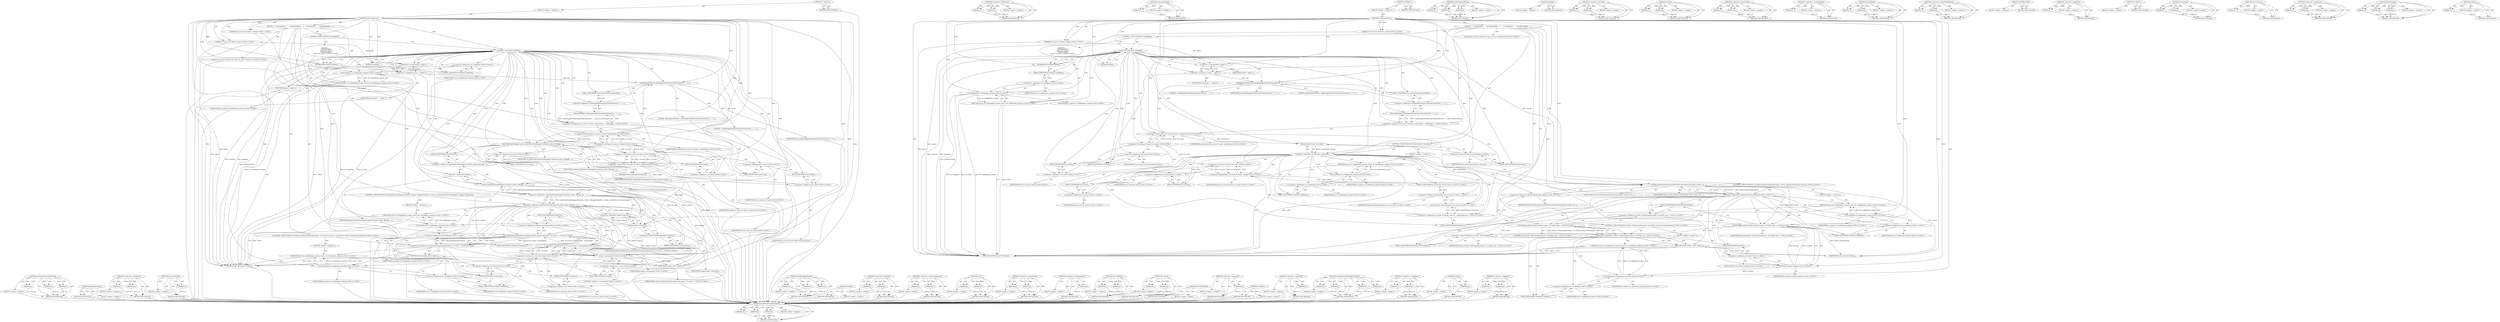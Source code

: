 digraph "&lt;operator&gt;.logicalOr" {
vulnerable_205 [label=<(METHOD,markArrayEntriesAsInternal)>];
vulnerable_206 [label=<(PARAM,p1)>];
vulnerable_207 [label=<(PARAM,p2)>];
vulnerable_208 [label=<(PARAM,p3)>];
vulnerable_209 [label=<(BLOCK,&lt;empty&gt;,&lt;empty&gt;)>];
vulnerable_210 [label=<(METHOD_RETURN,ANY)>];
vulnerable_158 [label=<(METHOD,&lt;operator&gt;.fieldAccess)>];
vulnerable_159 [label=<(PARAM,p1)>];
vulnerable_160 [label=<(PARAM,p2)>];
vulnerable_161 [label=<(BLOCK,&lt;empty&gt;,&lt;empty&gt;)>];
vulnerable_162 [label=<(METHOD_RETURN,ANY)>];
vulnerable_182 [label=<(METHOD,ToLocalChecked)>];
vulnerable_183 [label=<(PARAM,p1)>];
vulnerable_184 [label=<(BLOCK,&lt;empty&gt;,&lt;empty&gt;)>];
vulnerable_185 [label=<(METHOD_RETURN,ANY)>];
vulnerable_6 [label=<(METHOD,&lt;global&gt;)<SUB>1</SUB>>];
vulnerable_7 [label=<(BLOCK,&lt;empty&gt;,&lt;empty&gt;)<SUB>1</SUB>>];
vulnerable_8 [label=<(METHOD,collectionEntries)<SUB>1</SUB>>];
vulnerable_9 [label="<(PARAM,v8::Local&lt;v8::Context&gt; context)<SUB>1</SUB>>"];
vulnerable_10 [label="<(PARAM,v8::Local&lt;v8::Object&gt; object)<SUB>1</SUB>>"];
vulnerable_11 [label=<(BLOCK,{
    if (!enabled()) {
        NOTREACHED();
 ...,{
    if (!enabled()) {
        NOTREACHED();
 ...)<SUB>2</SUB>>];
vulnerable_12 [label=<(CONTROL_STRUCTURE,IF,if (!enabled()))<SUB>3</SUB>>];
vulnerable_13 [label=<(&lt;operator&gt;.logicalNot,!enabled())<SUB>3</SUB>>];
vulnerable_14 [label=<(enabled,enabled())<SUB>3</SUB>>];
vulnerable_15 [label="<(BLOCK,{
        NOTREACHED();
        return v8::Unde...,{
        NOTREACHED();
        return v8::Unde...)<SUB>3</SUB>>"];
vulnerable_16 [label=<(NOTREACHED,NOTREACHED())<SUB>4</SUB>>];
vulnerable_17 [label="<(RETURN,return v8::Undefined(m_isolate);,return v8::Undefined(m_isolate);)<SUB>5</SUB>>"];
vulnerable_18 [label="<(v8.Undefined,v8::Undefined(m_isolate))<SUB>5</SUB>>"];
vulnerable_19 [label="<(&lt;operator&gt;.fieldAccess,v8::Undefined)<SUB>5</SUB>>"];
vulnerable_20 [label="<(IDENTIFIER,v8,v8::Undefined(m_isolate))<SUB>5</SUB>>"];
vulnerable_21 [label=<(FIELD_IDENTIFIER,Undefined,Undefined)<SUB>5</SUB>>];
vulnerable_22 [label="<(IDENTIFIER,m_isolate,v8::Undefined(m_isolate))<SUB>5</SUB>>"];
vulnerable_23 [label="<(LOCAL,v8::Local&lt;v8::Value&gt;[1] argv: v8.Local&lt;v8.Value&gt;[1])<SUB>7</SUB>>"];
vulnerable_24 [label=<(&lt;operator&gt;.assignment,argv[] = { object })<SUB>7</SUB>>];
vulnerable_25 [label=<(IDENTIFIER,argv,argv[] = { object })<SUB>7</SUB>>];
vulnerable_26 [label=<(&lt;operator&gt;.arrayInitializer,{ object })<SUB>7</SUB>>];
vulnerable_27 [label=<(IDENTIFIER,object,{ object })<SUB>7</SUB>>];
vulnerable_28 [label="<(&lt;operator&gt;.assignment,v8::Local&lt;v8::Value&gt; entriesValue = callDebugge...)<SUB>8</SUB>>"];
vulnerable_29 [label="<(&lt;operator&gt;.greaterThan,v8::Local&lt;v8::Value&gt; entriesValue)<SUB>8</SUB>>"];
vulnerable_30 [label="<(&lt;operator&gt;.lessThan,v8::Local&lt;v8::Value)<SUB>8</SUB>>"];
vulnerable_31 [label="<(&lt;operator&gt;.fieldAccess,v8::Local)<SUB>8</SUB>>"];
vulnerable_32 [label="<(IDENTIFIER,v8,v8::Local&lt;v8::Value)<SUB>8</SUB>>"];
vulnerable_33 [label=<(FIELD_IDENTIFIER,Local,Local)<SUB>8</SUB>>];
vulnerable_34 [label="<(&lt;operator&gt;.fieldAccess,v8::Value)<SUB>8</SUB>>"];
vulnerable_35 [label="<(IDENTIFIER,v8,v8::Local&lt;v8::Value)<SUB>8</SUB>>"];
vulnerable_36 [label=<(FIELD_IDENTIFIER,Value,Value)<SUB>8</SUB>>];
vulnerable_37 [label="<(IDENTIFIER,entriesValue,v8::Local&lt;v8::Value&gt; entriesValue)<SUB>8</SUB>>"];
vulnerable_38 [label=<(ToLocalChecked,callDebuggerMethod(&quot;getCollectionEntries&quot;, 1, a...)<SUB>8</SUB>>];
vulnerable_39 [label=<(&lt;operator&gt;.fieldAccess,callDebuggerMethod(&quot;getCollectionEntries&quot;, 1, a...)<SUB>8</SUB>>];
vulnerable_40 [label=<(callDebuggerMethod,callDebuggerMethod(&quot;getCollectionEntries&quot;, 1, a...)<SUB>8</SUB>>];
vulnerable_41 [label=<(LITERAL,&quot;getCollectionEntries&quot;,callDebuggerMethod(&quot;getCollectionEntries&quot;, 1, a...)<SUB>8</SUB>>];
vulnerable_42 [label=<(LITERAL,1,callDebuggerMethod(&quot;getCollectionEntries&quot;, 1, a...)<SUB>8</SUB>>];
vulnerable_43 [label=<(IDENTIFIER,argv,callDebuggerMethod(&quot;getCollectionEntries&quot;, 1, a...)<SUB>8</SUB>>];
vulnerable_44 [label=<(FIELD_IDENTIFIER,ToLocalChecked,ToLocalChecked)<SUB>8</SUB>>];
vulnerable_45 [label=<(CONTROL_STRUCTURE,IF,if (!entriesValue-&gt;IsArray()))<SUB>9</SUB>>];
vulnerable_46 [label=<(&lt;operator&gt;.logicalNot,!entriesValue-&gt;IsArray())<SUB>9</SUB>>];
vulnerable_47 [label=<(IsArray,entriesValue-&gt;IsArray())<SUB>9</SUB>>];
vulnerable_48 [label=<(&lt;operator&gt;.indirectFieldAccess,entriesValue-&gt;IsArray)<SUB>9</SUB>>];
vulnerable_49 [label=<(IDENTIFIER,entriesValue,entriesValue-&gt;IsArray())<SUB>9</SUB>>];
vulnerable_50 [label=<(FIELD_IDENTIFIER,IsArray,IsArray)<SUB>9</SUB>>];
vulnerable_51 [label=<(BLOCK,&lt;empty&gt;,&lt;empty&gt;)<SUB>10</SUB>>];
vulnerable_52 [label="<(RETURN,return v8::Undefined(m_isolate);,return v8::Undefined(m_isolate);)<SUB>10</SUB>>"];
vulnerable_53 [label="<(v8.Undefined,v8::Undefined(m_isolate))<SUB>10</SUB>>"];
vulnerable_54 [label="<(&lt;operator&gt;.fieldAccess,v8::Undefined)<SUB>10</SUB>>"];
vulnerable_55 [label="<(IDENTIFIER,v8,v8::Undefined(m_isolate))<SUB>10</SUB>>"];
vulnerable_56 [label=<(FIELD_IDENTIFIER,Undefined,Undefined)<SUB>10</SUB>>];
vulnerable_57 [label="<(IDENTIFIER,m_isolate,v8::Undefined(m_isolate))<SUB>10</SUB>>"];
vulnerable_58 [label="<(&lt;operator&gt;.assignment,v8::Local&lt;v8::Array&gt; entries = entriesValue.As&lt;...)<SUB>11</SUB>>"];
vulnerable_59 [label="<(&lt;operator&gt;.greaterThan,v8::Local&lt;v8::Array&gt; entries)<SUB>11</SUB>>"];
vulnerable_60 [label="<(&lt;operator&gt;.lessThan,v8::Local&lt;v8::Array)<SUB>11</SUB>>"];
vulnerable_61 [label="<(&lt;operator&gt;.fieldAccess,v8::Local)<SUB>11</SUB>>"];
vulnerable_62 [label="<(IDENTIFIER,v8,v8::Local&lt;v8::Array)<SUB>11</SUB>>"];
vulnerable_63 [label=<(FIELD_IDENTIFIER,Local,Local)<SUB>11</SUB>>];
vulnerable_64 [label="<(&lt;operator&gt;.fieldAccess,v8::Array)<SUB>11</SUB>>"];
vulnerable_65 [label="<(IDENTIFIER,v8,v8::Local&lt;v8::Array)<SUB>11</SUB>>"];
vulnerable_66 [label=<(FIELD_IDENTIFIER,Array,Array)<SUB>11</SUB>>];
vulnerable_67 [label="<(IDENTIFIER,entries,v8::Local&lt;v8::Array&gt; entries)<SUB>11</SUB>>"];
vulnerable_68 [label="<(As&lt;v8.Array&gt;,entriesValue.As&lt;v8::Array&gt;())<SUB>11</SUB>>"];
vulnerable_69 [label="<(&lt;operator&gt;.fieldAccess,entriesValue.As&lt;v8::Array&gt;)<SUB>11</SUB>>"];
vulnerable_70 [label="<(IDENTIFIER,entriesValue,entriesValue.As&lt;v8::Array&gt;())<SUB>11</SUB>>"];
vulnerable_71 [label="<(FIELD_IDENTIFIER,As&lt;v8::Array&gt;,As&lt;v8::Array&gt;)<SUB>11</SUB>>"];
vulnerable_72 [label="<(CONTROL_STRUCTURE,IF,if (!markArrayEntriesAsInternal(context, entries, V8InternalValueType::kEntry)))<SUB>12</SUB>>"];
vulnerable_73 [label=<(&lt;operator&gt;.logicalNot,!markArrayEntriesAsInternal(context, entries, V...)<SUB>12</SUB>>];
vulnerable_74 [label=<(markArrayEntriesAsInternal,markArrayEntriesAsInternal(context, entries, V8...)<SUB>12</SUB>>];
vulnerable_75 [label=<(IDENTIFIER,context,markArrayEntriesAsInternal(context, entries, V8...)<SUB>12</SUB>>];
vulnerable_76 [label=<(IDENTIFIER,entries,markArrayEntriesAsInternal(context, entries, V8...)<SUB>12</SUB>>];
vulnerable_77 [label="<(&lt;operator&gt;.fieldAccess,V8InternalValueType::kEntry)<SUB>12</SUB>>"];
vulnerable_78 [label=<(IDENTIFIER,V8InternalValueType,markArrayEntriesAsInternal(context, entries, V8...)<SUB>12</SUB>>];
vulnerable_79 [label=<(FIELD_IDENTIFIER,kEntry,kEntry)<SUB>12</SUB>>];
vulnerable_80 [label=<(BLOCK,&lt;empty&gt;,&lt;empty&gt;)<SUB>13</SUB>>];
vulnerable_81 [label="<(RETURN,return v8::Undefined(m_isolate);,return v8::Undefined(m_isolate);)<SUB>13</SUB>>"];
vulnerable_82 [label="<(v8.Undefined,v8::Undefined(m_isolate))<SUB>13</SUB>>"];
vulnerable_83 [label="<(&lt;operator&gt;.fieldAccess,v8::Undefined)<SUB>13</SUB>>"];
vulnerable_84 [label="<(IDENTIFIER,v8,v8::Undefined(m_isolate))<SUB>13</SUB>>"];
vulnerable_85 [label=<(FIELD_IDENTIFIER,Undefined,Undefined)<SUB>13</SUB>>];
vulnerable_86 [label="<(IDENTIFIER,m_isolate,v8::Undefined(m_isolate))<SUB>13</SUB>>"];
vulnerable_87 [label="<(CONTROL_STRUCTURE,IF,if (!entries-&gt;SetPrototype(context, v8::Null(m_isolate)).FromMaybe(false)))<SUB>14</SUB>>"];
vulnerable_88 [label="<(&lt;operator&gt;.logicalNot,!entries-&gt;SetPrototype(context, v8::Null(m_isol...)<SUB>14</SUB>>"];
vulnerable_89 [label="<(FromMaybe,entries-&gt;SetPrototype(context, v8::Null(m_isola...)<SUB>14</SUB>>"];
vulnerable_90 [label="<(&lt;operator&gt;.fieldAccess,entries-&gt;SetPrototype(context, v8::Null(m_isola...)<SUB>14</SUB>>"];
vulnerable_91 [label="<(SetPrototype,entries-&gt;SetPrototype(context, v8::Null(m_isola...)<SUB>14</SUB>>"];
vulnerable_92 [label=<(&lt;operator&gt;.indirectFieldAccess,entries-&gt;SetPrototype)<SUB>14</SUB>>];
vulnerable_93 [label="<(IDENTIFIER,entries,entries-&gt;SetPrototype(context, v8::Null(m_isola...)<SUB>14</SUB>>"];
vulnerable_94 [label=<(FIELD_IDENTIFIER,SetPrototype,SetPrototype)<SUB>14</SUB>>];
vulnerable_95 [label="<(IDENTIFIER,context,entries-&gt;SetPrototype(context, v8::Null(m_isola...)<SUB>14</SUB>>"];
vulnerable_96 [label="<(v8.Null,v8::Null(m_isolate))<SUB>14</SUB>>"];
vulnerable_97 [label="<(&lt;operator&gt;.fieldAccess,v8::Null)<SUB>14</SUB>>"];
vulnerable_98 [label="<(IDENTIFIER,v8,v8::Null(m_isolate))<SUB>14</SUB>>"];
vulnerable_99 [label=<(FIELD_IDENTIFIER,Null,Null)<SUB>14</SUB>>];
vulnerable_100 [label="<(IDENTIFIER,m_isolate,v8::Null(m_isolate))<SUB>14</SUB>>"];
vulnerable_101 [label=<(FIELD_IDENTIFIER,FromMaybe,FromMaybe)<SUB>14</SUB>>];
vulnerable_102 [label="<(LITERAL,false,entries-&gt;SetPrototype(context, v8::Null(m_isola...)<SUB>14</SUB>>"];
vulnerable_103 [label=<(BLOCK,&lt;empty&gt;,&lt;empty&gt;)<SUB>15</SUB>>];
vulnerable_104 [label="<(RETURN,return v8::Undefined(m_isolate);,return v8::Undefined(m_isolate);)<SUB>15</SUB>>"];
vulnerable_105 [label="<(v8.Undefined,v8::Undefined(m_isolate))<SUB>15</SUB>>"];
vulnerable_106 [label="<(&lt;operator&gt;.fieldAccess,v8::Undefined)<SUB>15</SUB>>"];
vulnerable_107 [label="<(IDENTIFIER,v8,v8::Undefined(m_isolate))<SUB>15</SUB>>"];
vulnerable_108 [label=<(FIELD_IDENTIFIER,Undefined,Undefined)<SUB>15</SUB>>];
vulnerable_109 [label="<(IDENTIFIER,m_isolate,v8::Undefined(m_isolate))<SUB>15</SUB>>"];
vulnerable_110 [label=<(RETURN,return entries;,return entries;)<SUB>16</SUB>>];
vulnerable_111 [label=<(IDENTIFIER,entries,return entries;)<SUB>16</SUB>>];
vulnerable_112 [label=<(METHOD_RETURN,Local&lt;v8.Value&gt;)<SUB>1</SUB>>];
vulnerable_114 [label=<(METHOD_RETURN,ANY)<SUB>1</SUB>>];
vulnerable_186 [label=<(METHOD,callDebuggerMethod)>];
vulnerable_187 [label=<(PARAM,p1)>];
vulnerable_188 [label=<(PARAM,p2)>];
vulnerable_189 [label=<(PARAM,p3)>];
vulnerable_190 [label=<(BLOCK,&lt;empty&gt;,&lt;empty&gt;)>];
vulnerable_191 [label=<(METHOD_RETURN,ANY)>];
vulnerable_147 [label=<(METHOD,enabled)>];
vulnerable_148 [label=<(BLOCK,&lt;empty&gt;,&lt;empty&gt;)>];
vulnerable_149 [label=<(METHOD_RETURN,ANY)>];
vulnerable_177 [label=<(METHOD,&lt;operator&gt;.lessThan)>];
vulnerable_178 [label=<(PARAM,p1)>];
vulnerable_179 [label=<(PARAM,p2)>];
vulnerable_180 [label=<(BLOCK,&lt;empty&gt;,&lt;empty&gt;)>];
vulnerable_181 [label=<(METHOD_RETURN,ANY)>];
vulnerable_222 [label=<(METHOD,v8.Null)>];
vulnerable_223 [label=<(PARAM,p1)>];
vulnerable_224 [label=<(PARAM,p2)>];
vulnerable_225 [label=<(BLOCK,&lt;empty&gt;,&lt;empty&gt;)>];
vulnerable_226 [label=<(METHOD_RETURN,ANY)>];
vulnerable_172 [label=<(METHOD,&lt;operator&gt;.greaterThan)>];
vulnerable_173 [label=<(PARAM,p1)>];
vulnerable_174 [label=<(PARAM,p2)>];
vulnerable_175 [label=<(BLOCK,&lt;empty&gt;,&lt;empty&gt;)>];
vulnerable_176 [label=<(METHOD_RETURN,ANY)>];
vulnerable_168 [label=<(METHOD,&lt;operator&gt;.arrayInitializer)>];
vulnerable_169 [label=<(PARAM,p1)>];
vulnerable_170 [label=<(BLOCK,&lt;empty&gt;,&lt;empty&gt;)>];
vulnerable_171 [label=<(METHOD_RETURN,ANY)>];
vulnerable_153 [label=<(METHOD,v8.Undefined)>];
vulnerable_154 [label=<(PARAM,p1)>];
vulnerable_155 [label=<(PARAM,p2)>];
vulnerable_156 [label=<(BLOCK,&lt;empty&gt;,&lt;empty&gt;)>];
vulnerable_157 [label=<(METHOD_RETURN,ANY)>];
vulnerable_196 [label=<(METHOD,&lt;operator&gt;.indirectFieldAccess)>];
vulnerable_197 [label=<(PARAM,p1)>];
vulnerable_198 [label=<(PARAM,p2)>];
vulnerable_199 [label=<(BLOCK,&lt;empty&gt;,&lt;empty&gt;)>];
vulnerable_200 [label=<(METHOD_RETURN,ANY)>];
vulnerable_150 [label=<(METHOD,NOTREACHED)>];
vulnerable_151 [label=<(BLOCK,&lt;empty&gt;,&lt;empty&gt;)>];
vulnerable_152 [label=<(METHOD_RETURN,ANY)>];
vulnerable_143 [label=<(METHOD,&lt;operator&gt;.logicalNot)>];
vulnerable_144 [label=<(PARAM,p1)>];
vulnerable_145 [label=<(BLOCK,&lt;empty&gt;,&lt;empty&gt;)>];
vulnerable_146 [label=<(METHOD_RETURN,ANY)>];
vulnerable_137 [label=<(METHOD,&lt;global&gt;)<SUB>1</SUB>>];
vulnerable_138 [label=<(BLOCK,&lt;empty&gt;,&lt;empty&gt;)>];
vulnerable_139 [label=<(METHOD_RETURN,ANY)>];
vulnerable_211 [label=<(METHOD,FromMaybe)>];
vulnerable_212 [label=<(PARAM,p1)>];
vulnerable_213 [label=<(PARAM,p2)>];
vulnerable_214 [label=<(BLOCK,&lt;empty&gt;,&lt;empty&gt;)>];
vulnerable_215 [label=<(METHOD_RETURN,ANY)>];
vulnerable_201 [label=<(METHOD,As&lt;v8.Array&gt;)>];
vulnerable_202 [label=<(PARAM,p1)>];
vulnerable_203 [label=<(BLOCK,&lt;empty&gt;,&lt;empty&gt;)>];
vulnerable_204 [label=<(METHOD_RETURN,ANY)>];
vulnerable_163 [label=<(METHOD,&lt;operator&gt;.assignment)>];
vulnerable_164 [label=<(PARAM,p1)>];
vulnerable_165 [label=<(PARAM,p2)>];
vulnerable_166 [label=<(BLOCK,&lt;empty&gt;,&lt;empty&gt;)>];
vulnerable_167 [label=<(METHOD_RETURN,ANY)>];
vulnerable_216 [label=<(METHOD,SetPrototype)>];
vulnerable_217 [label=<(PARAM,p1)>];
vulnerable_218 [label=<(PARAM,p2)>];
vulnerable_219 [label=<(PARAM,p3)>];
vulnerable_220 [label=<(BLOCK,&lt;empty&gt;,&lt;empty&gt;)>];
vulnerable_221 [label=<(METHOD_RETURN,ANY)>];
vulnerable_192 [label=<(METHOD,IsArray)>];
vulnerable_193 [label=<(PARAM,p1)>];
vulnerable_194 [label=<(BLOCK,&lt;empty&gt;,&lt;empty&gt;)>];
vulnerable_195 [label=<(METHOD_RETURN,ANY)>];
fixed_219 [label=<(METHOD,markArrayEntriesAsInternal)>];
fixed_220 [label=<(PARAM,p1)>];
fixed_221 [label=<(PARAM,p2)>];
fixed_222 [label=<(PARAM,p3)>];
fixed_223 [label=<(BLOCK,&lt;empty&gt;,&lt;empty&gt;)>];
fixed_224 [label=<(METHOD_RETURN,ANY)>];
fixed_203 [label=<(METHOD,debuggerContext)>];
fixed_204 [label=<(BLOCK,&lt;empty&gt;,&lt;empty&gt;)>];
fixed_205 [label=<(METHOD_RETURN,ANY)>];
fixed_152 [label=<(METHOD,&lt;operator&gt;.fieldAccess)>];
fixed_153 [label=<(PARAM,p1)>];
fixed_154 [label=<(PARAM,p2)>];
fixed_155 [label=<(BLOCK,&lt;empty&gt;,&lt;empty&gt;)>];
fixed_156 [label=<(METHOD_RETURN,ANY)>];
fixed_176 [label=<(METHOD,ToLocalChecked)>];
fixed_177 [label=<(PARAM,p1)>];
fixed_178 [label=<(BLOCK,&lt;empty&gt;,&lt;empty&gt;)>];
fixed_179 [label=<(METHOD_RETURN,ANY)>];
fixed_6 [label=<(METHOD,&lt;global&gt;)<SUB>1</SUB>>];
fixed_7 [label=<(BLOCK,&lt;empty&gt;,&lt;empty&gt;)<SUB>1</SUB>>];
fixed_8 [label=<(METHOD,collectionEntries)<SUB>1</SUB>>];
fixed_9 [label="<(PARAM,v8::Local&lt;v8::Context&gt; context)<SUB>1</SUB>>"];
fixed_10 [label="<(PARAM,v8::Local&lt;v8::Object&gt; object)<SUB>1</SUB>>"];
fixed_11 [label=<(BLOCK,{
    if (!enabled()) {
        NOTREACHED();
 ...,{
    if (!enabled()) {
        NOTREACHED();
 ...)<SUB>2</SUB>>];
fixed_12 [label=<(CONTROL_STRUCTURE,IF,if (!enabled()))<SUB>3</SUB>>];
fixed_13 [label=<(&lt;operator&gt;.logicalNot,!enabled())<SUB>3</SUB>>];
fixed_14 [label=<(enabled,enabled())<SUB>3</SUB>>];
fixed_15 [label="<(BLOCK,{
        NOTREACHED();
        return v8::Unde...,{
        NOTREACHED();
        return v8::Unde...)<SUB>3</SUB>>"];
fixed_16 [label=<(NOTREACHED,NOTREACHED())<SUB>4</SUB>>];
fixed_17 [label="<(RETURN,return v8::Undefined(m_isolate);,return v8::Undefined(m_isolate);)<SUB>5</SUB>>"];
fixed_18 [label="<(v8.Undefined,v8::Undefined(m_isolate))<SUB>5</SUB>>"];
fixed_19 [label="<(&lt;operator&gt;.fieldAccess,v8::Undefined)<SUB>5</SUB>>"];
fixed_20 [label="<(IDENTIFIER,v8,v8::Undefined(m_isolate))<SUB>5</SUB>>"];
fixed_21 [label=<(FIELD_IDENTIFIER,Undefined,Undefined)<SUB>5</SUB>>];
fixed_22 [label="<(IDENTIFIER,m_isolate,v8::Undefined(m_isolate))<SUB>5</SUB>>"];
fixed_23 [label="<(LOCAL,v8::Local&lt;v8::Value&gt;[1] argv: v8.Local&lt;v8.Value&gt;[1])<SUB>7</SUB>>"];
fixed_24 [label=<(&lt;operator&gt;.assignment,argv[] = { object })<SUB>7</SUB>>];
fixed_25 [label=<(IDENTIFIER,argv,argv[] = { object })<SUB>7</SUB>>];
fixed_26 [label=<(&lt;operator&gt;.arrayInitializer,{ object })<SUB>7</SUB>>];
fixed_27 [label=<(IDENTIFIER,object,{ object })<SUB>7</SUB>>];
fixed_28 [label="<(&lt;operator&gt;.assignment,v8::Local&lt;v8::Value&gt; entriesValue = callDebugge...)<SUB>8</SUB>>"];
fixed_29 [label="<(&lt;operator&gt;.greaterThan,v8::Local&lt;v8::Value&gt; entriesValue)<SUB>8</SUB>>"];
fixed_30 [label="<(&lt;operator&gt;.lessThan,v8::Local&lt;v8::Value)<SUB>8</SUB>>"];
fixed_31 [label="<(&lt;operator&gt;.fieldAccess,v8::Local)<SUB>8</SUB>>"];
fixed_32 [label="<(IDENTIFIER,v8,v8::Local&lt;v8::Value)<SUB>8</SUB>>"];
fixed_33 [label=<(FIELD_IDENTIFIER,Local,Local)<SUB>8</SUB>>];
fixed_34 [label="<(&lt;operator&gt;.fieldAccess,v8::Value)<SUB>8</SUB>>"];
fixed_35 [label="<(IDENTIFIER,v8,v8::Local&lt;v8::Value)<SUB>8</SUB>>"];
fixed_36 [label=<(FIELD_IDENTIFIER,Value,Value)<SUB>8</SUB>>];
fixed_37 [label="<(IDENTIFIER,entriesValue,v8::Local&lt;v8::Value&gt; entriesValue)<SUB>8</SUB>>"];
fixed_38 [label=<(ToLocalChecked,callDebuggerMethod(&quot;getCollectionEntries&quot;, 1, a...)<SUB>8</SUB>>];
fixed_39 [label=<(&lt;operator&gt;.fieldAccess,callDebuggerMethod(&quot;getCollectionEntries&quot;, 1, a...)<SUB>8</SUB>>];
fixed_40 [label=<(callDebuggerMethod,callDebuggerMethod(&quot;getCollectionEntries&quot;, 1, a...)<SUB>8</SUB>>];
fixed_41 [label=<(LITERAL,&quot;getCollectionEntries&quot;,callDebuggerMethod(&quot;getCollectionEntries&quot;, 1, a...)<SUB>8</SUB>>];
fixed_42 [label=<(LITERAL,1,callDebuggerMethod(&quot;getCollectionEntries&quot;, 1, a...)<SUB>8</SUB>>];
fixed_43 [label=<(IDENTIFIER,argv,callDebuggerMethod(&quot;getCollectionEntries&quot;, 1, a...)<SUB>8</SUB>>];
fixed_44 [label=<(FIELD_IDENTIFIER,ToLocalChecked,ToLocalChecked)<SUB>8</SUB>>];
fixed_45 [label="<(&lt;operator&gt;.greaterThan,v8::Local&lt;v8::Value&gt; copied)<SUB>9</SUB>>"];
fixed_46 [label="<(&lt;operator&gt;.lessThan,v8::Local&lt;v8::Value)<SUB>9</SUB>>"];
fixed_47 [label="<(&lt;operator&gt;.fieldAccess,v8::Local)<SUB>9</SUB>>"];
fixed_48 [label="<(IDENTIFIER,v8,v8::Local&lt;v8::Value)<SUB>9</SUB>>"];
fixed_49 [label=<(FIELD_IDENTIFIER,Local,Local)<SUB>9</SUB>>];
fixed_50 [label="<(&lt;operator&gt;.fieldAccess,v8::Value)<SUB>9</SUB>>"];
fixed_51 [label="<(IDENTIFIER,v8,v8::Local&lt;v8::Value)<SUB>9</SUB>>"];
fixed_52 [label=<(FIELD_IDENTIFIER,Value,Value)<SUB>9</SUB>>];
fixed_53 [label="<(IDENTIFIER,copied,v8::Local&lt;v8::Value&gt; copied)<SUB>9</SUB>>"];
fixed_54 [label=<(CONTROL_STRUCTURE,IF,if (!copyValueFromDebuggerContext(m_isolate, debuggerContext(), context, entriesValue).ToLocal(&amp;copied) || !copied-&gt;IsArray()))<SUB>10</SUB>>];
fixed_55 [label=<(&lt;operator&gt;.logicalOr,!copyValueFromDebuggerContext(m_isolate, debugg...)<SUB>10</SUB>>];
fixed_56 [label=<(&lt;operator&gt;.logicalNot,!copyValueFromDebuggerContext(m_isolate, debugg...)<SUB>10</SUB>>];
fixed_57 [label=<(ToLocal,copyValueFromDebuggerContext(m_isolate, debugge...)<SUB>10</SUB>>];
fixed_58 [label=<(&lt;operator&gt;.fieldAccess,copyValueFromDebuggerContext(m_isolate, debugge...)<SUB>10</SUB>>];
fixed_59 [label=<(copyValueFromDebuggerContext,copyValueFromDebuggerContext(m_isolate, debugge...)<SUB>10</SUB>>];
fixed_60 [label=<(IDENTIFIER,m_isolate,copyValueFromDebuggerContext(m_isolate, debugge...)<SUB>10</SUB>>];
fixed_61 [label=<(debuggerContext,debuggerContext())<SUB>10</SUB>>];
fixed_62 [label=<(IDENTIFIER,context,copyValueFromDebuggerContext(m_isolate, debugge...)<SUB>10</SUB>>];
fixed_63 [label=<(IDENTIFIER,entriesValue,copyValueFromDebuggerContext(m_isolate, debugge...)<SUB>10</SUB>>];
fixed_64 [label=<(FIELD_IDENTIFIER,ToLocal,ToLocal)<SUB>10</SUB>>];
fixed_65 [label=<(&lt;operator&gt;.addressOf,&amp;copied)<SUB>10</SUB>>];
fixed_66 [label=<(IDENTIFIER,copied,copyValueFromDebuggerContext(m_isolate, debugge...)<SUB>10</SUB>>];
fixed_67 [label=<(&lt;operator&gt;.logicalNot,!copied-&gt;IsArray())<SUB>10</SUB>>];
fixed_68 [label=<(IsArray,copied-&gt;IsArray())<SUB>10</SUB>>];
fixed_69 [label=<(&lt;operator&gt;.indirectFieldAccess,copied-&gt;IsArray)<SUB>10</SUB>>];
fixed_70 [label=<(IDENTIFIER,copied,copied-&gt;IsArray())<SUB>10</SUB>>];
fixed_71 [label=<(FIELD_IDENTIFIER,IsArray,IsArray)<SUB>10</SUB>>];
fixed_72 [label=<(BLOCK,&lt;empty&gt;,&lt;empty&gt;)<SUB>11</SUB>>];
fixed_73 [label="<(RETURN,return v8::Undefined(m_isolate);,return v8::Undefined(m_isolate);)<SUB>11</SUB>>"];
fixed_74 [label="<(v8.Undefined,v8::Undefined(m_isolate))<SUB>11</SUB>>"];
fixed_75 [label="<(&lt;operator&gt;.fieldAccess,v8::Undefined)<SUB>11</SUB>>"];
fixed_76 [label="<(IDENTIFIER,v8,v8::Undefined(m_isolate))<SUB>11</SUB>>"];
fixed_77 [label=<(FIELD_IDENTIFIER,Undefined,Undefined)<SUB>11</SUB>>];
fixed_78 [label="<(IDENTIFIER,m_isolate,v8::Undefined(m_isolate))<SUB>11</SUB>>"];
fixed_79 [label="<(CONTROL_STRUCTURE,IF,if (!markArrayEntriesAsInternal(context, v8::Local&lt;v8::Array&gt;::Cast(copied), V8InternalValueType::kEntry)))<SUB>12</SUB>>"];
fixed_80 [label="<(&lt;operator&gt;.logicalNot,!markArrayEntriesAsInternal(context, v8::Local&lt;...)<SUB>12</SUB>>"];
fixed_81 [label="<(markArrayEntriesAsInternal,markArrayEntriesAsInternal(context, v8::Local&lt;v...)<SUB>12</SUB>>"];
fixed_82 [label="<(IDENTIFIER,context,markArrayEntriesAsInternal(context, v8::Local&lt;v...)<SUB>12</SUB>>"];
fixed_83 [label="<(&lt;operator&gt;.greaterThan,v8::Local&lt;v8::Array&gt;::Cast(copied))<SUB>12</SUB>>"];
fixed_84 [label="<(&lt;operator&gt;.lessThan,v8::Local&lt;v8::Array)<SUB>12</SUB>>"];
fixed_85 [label="<(&lt;operator&gt;.fieldAccess,v8::Local)<SUB>12</SUB>>"];
fixed_86 [label="<(IDENTIFIER,v8,v8::Local&lt;v8::Array)<SUB>12</SUB>>"];
fixed_87 [label=<(FIELD_IDENTIFIER,Local,Local)<SUB>12</SUB>>];
fixed_88 [label="<(&lt;operator&gt;.fieldAccess,v8::Array)<SUB>12</SUB>>"];
fixed_89 [label="<(IDENTIFIER,v8,v8::Local&lt;v8::Array)<SUB>12</SUB>>"];
fixed_90 [label=<(FIELD_IDENTIFIER,Array,Array)<SUB>12</SUB>>];
fixed_91 [label="<(Cast,::Cast(copied))<SUB>12</SUB>>"];
fixed_92 [label="<(&lt;operator&gt;.fieldAccess,::Cast)<SUB>12</SUB>>"];
fixed_93 [label="<(LITERAL,&lt;global&gt;,::Cast(copied))<SUB>12</SUB>>"];
fixed_94 [label=<(FIELD_IDENTIFIER,Cast,Cast)<SUB>12</SUB>>];
fixed_95 [label="<(IDENTIFIER,copied,::Cast(copied))<SUB>12</SUB>>"];
fixed_96 [label="<(&lt;operator&gt;.fieldAccess,V8InternalValueType::kEntry)<SUB>12</SUB>>"];
fixed_97 [label="<(IDENTIFIER,V8InternalValueType,markArrayEntriesAsInternal(context, v8::Local&lt;v...)<SUB>12</SUB>>"];
fixed_98 [label=<(FIELD_IDENTIFIER,kEntry,kEntry)<SUB>12</SUB>>];
fixed_99 [label=<(BLOCK,&lt;empty&gt;,&lt;empty&gt;)<SUB>13</SUB>>];
fixed_100 [label="<(RETURN,return v8::Undefined(m_isolate);,return v8::Undefined(m_isolate);)<SUB>13</SUB>>"];
fixed_101 [label="<(v8.Undefined,v8::Undefined(m_isolate))<SUB>13</SUB>>"];
fixed_102 [label="<(&lt;operator&gt;.fieldAccess,v8::Undefined)<SUB>13</SUB>>"];
fixed_103 [label="<(IDENTIFIER,v8,v8::Undefined(m_isolate))<SUB>13</SUB>>"];
fixed_104 [label=<(FIELD_IDENTIFIER,Undefined,Undefined)<SUB>13</SUB>>];
fixed_105 [label="<(IDENTIFIER,m_isolate,v8::Undefined(m_isolate))<SUB>13</SUB>>"];
fixed_106 [label=<(RETURN,return copied;,return copied;)<SUB>14</SUB>>];
fixed_107 [label=<(IDENTIFIER,copied,return copied;)<SUB>14</SUB>>];
fixed_108 [label=<(METHOD_RETURN,Local&lt;v8.Value&gt;)<SUB>1</SUB>>];
fixed_110 [label=<(METHOD_RETURN,ANY)<SUB>1</SUB>>];
fixed_180 [label=<(METHOD,callDebuggerMethod)>];
fixed_181 [label=<(PARAM,p1)>];
fixed_182 [label=<(PARAM,p2)>];
fixed_183 [label=<(PARAM,p3)>];
fixed_184 [label=<(BLOCK,&lt;empty&gt;,&lt;empty&gt;)>];
fixed_185 [label=<(METHOD_RETURN,ANY)>];
fixed_141 [label=<(METHOD,enabled)>];
fixed_142 [label=<(BLOCK,&lt;empty&gt;,&lt;empty&gt;)>];
fixed_143 [label=<(METHOD_RETURN,ANY)>];
fixed_171 [label=<(METHOD,&lt;operator&gt;.lessThan)>];
fixed_172 [label=<(PARAM,p1)>];
fixed_173 [label=<(PARAM,p2)>];
fixed_174 [label=<(BLOCK,&lt;empty&gt;,&lt;empty&gt;)>];
fixed_175 [label=<(METHOD_RETURN,ANY)>];
fixed_214 [label=<(METHOD,&lt;operator&gt;.indirectFieldAccess)>];
fixed_215 [label=<(PARAM,p1)>];
fixed_216 [label=<(PARAM,p2)>];
fixed_217 [label=<(BLOCK,&lt;empty&gt;,&lt;empty&gt;)>];
fixed_218 [label=<(METHOD_RETURN,ANY)>];
fixed_225 [label=<(METHOD,Cast)>];
fixed_226 [label=<(PARAM,p1)>];
fixed_227 [label=<(PARAM,p2)>];
fixed_228 [label=<(BLOCK,&lt;empty&gt;,&lt;empty&gt;)>];
fixed_229 [label=<(METHOD_RETURN,ANY)>];
fixed_166 [label=<(METHOD,&lt;operator&gt;.greaterThan)>];
fixed_167 [label=<(PARAM,p1)>];
fixed_168 [label=<(PARAM,p2)>];
fixed_169 [label=<(BLOCK,&lt;empty&gt;,&lt;empty&gt;)>];
fixed_170 [label=<(METHOD_RETURN,ANY)>];
fixed_162 [label=<(METHOD,&lt;operator&gt;.arrayInitializer)>];
fixed_163 [label=<(PARAM,p1)>];
fixed_164 [label=<(BLOCK,&lt;empty&gt;,&lt;empty&gt;)>];
fixed_165 [label=<(METHOD_RETURN,ANY)>];
fixed_147 [label=<(METHOD,v8.Undefined)>];
fixed_148 [label=<(PARAM,p1)>];
fixed_149 [label=<(PARAM,p2)>];
fixed_150 [label=<(BLOCK,&lt;empty&gt;,&lt;empty&gt;)>];
fixed_151 [label=<(METHOD_RETURN,ANY)>];
fixed_191 [label=<(METHOD,ToLocal)>];
fixed_192 [label=<(PARAM,p1)>];
fixed_193 [label=<(PARAM,p2)>];
fixed_194 [label=<(BLOCK,&lt;empty&gt;,&lt;empty&gt;)>];
fixed_195 [label=<(METHOD_RETURN,ANY)>];
fixed_144 [label=<(METHOD,NOTREACHED)>];
fixed_145 [label=<(BLOCK,&lt;empty&gt;,&lt;empty&gt;)>];
fixed_146 [label=<(METHOD_RETURN,ANY)>];
fixed_137 [label=<(METHOD,&lt;operator&gt;.logicalNot)>];
fixed_138 [label=<(PARAM,p1)>];
fixed_139 [label=<(BLOCK,&lt;empty&gt;,&lt;empty&gt;)>];
fixed_140 [label=<(METHOD_RETURN,ANY)>];
fixed_131 [label=<(METHOD,&lt;global&gt;)<SUB>1</SUB>>];
fixed_132 [label=<(BLOCK,&lt;empty&gt;,&lt;empty&gt;)>];
fixed_133 [label=<(METHOD_RETURN,ANY)>];
fixed_206 [label=<(METHOD,&lt;operator&gt;.addressOf)>];
fixed_207 [label=<(PARAM,p1)>];
fixed_208 [label=<(BLOCK,&lt;empty&gt;,&lt;empty&gt;)>];
fixed_209 [label=<(METHOD_RETURN,ANY)>];
fixed_196 [label=<(METHOD,copyValueFromDebuggerContext)>];
fixed_197 [label=<(PARAM,p1)>];
fixed_198 [label=<(PARAM,p2)>];
fixed_199 [label=<(PARAM,p3)>];
fixed_200 [label=<(PARAM,p4)>];
fixed_201 [label=<(BLOCK,&lt;empty&gt;,&lt;empty&gt;)>];
fixed_202 [label=<(METHOD_RETURN,ANY)>];
fixed_157 [label=<(METHOD,&lt;operator&gt;.assignment)>];
fixed_158 [label=<(PARAM,p1)>];
fixed_159 [label=<(PARAM,p2)>];
fixed_160 [label=<(BLOCK,&lt;empty&gt;,&lt;empty&gt;)>];
fixed_161 [label=<(METHOD_RETURN,ANY)>];
fixed_210 [label=<(METHOD,IsArray)>];
fixed_211 [label=<(PARAM,p1)>];
fixed_212 [label=<(BLOCK,&lt;empty&gt;,&lt;empty&gt;)>];
fixed_213 [label=<(METHOD_RETURN,ANY)>];
fixed_186 [label=<(METHOD,&lt;operator&gt;.logicalOr)>];
fixed_187 [label=<(PARAM,p1)>];
fixed_188 [label=<(PARAM,p2)>];
fixed_189 [label=<(BLOCK,&lt;empty&gt;,&lt;empty&gt;)>];
fixed_190 [label=<(METHOD_RETURN,ANY)>];
vulnerable_205 -> vulnerable_206  [key=0, label="AST: "];
vulnerable_205 -> vulnerable_206  [key=1, label="DDG: "];
vulnerable_205 -> vulnerable_209  [key=0, label="AST: "];
vulnerable_205 -> vulnerable_207  [key=0, label="AST: "];
vulnerable_205 -> vulnerable_207  [key=1, label="DDG: "];
vulnerable_205 -> vulnerable_210  [key=0, label="AST: "];
vulnerable_205 -> vulnerable_210  [key=1, label="CFG: "];
vulnerable_205 -> vulnerable_208  [key=0, label="AST: "];
vulnerable_205 -> vulnerable_208  [key=1, label="DDG: "];
vulnerable_206 -> vulnerable_210  [key=0, label="DDG: p1"];
vulnerable_207 -> vulnerable_210  [key=0, label="DDG: p2"];
vulnerable_208 -> vulnerable_210  [key=0, label="DDG: p3"];
vulnerable_158 -> vulnerable_159  [key=0, label="AST: "];
vulnerable_158 -> vulnerable_159  [key=1, label="DDG: "];
vulnerable_158 -> vulnerable_161  [key=0, label="AST: "];
vulnerable_158 -> vulnerable_160  [key=0, label="AST: "];
vulnerable_158 -> vulnerable_160  [key=1, label="DDG: "];
vulnerable_158 -> vulnerable_162  [key=0, label="AST: "];
vulnerable_158 -> vulnerable_162  [key=1, label="CFG: "];
vulnerable_159 -> vulnerable_162  [key=0, label="DDG: p1"];
vulnerable_160 -> vulnerable_162  [key=0, label="DDG: p2"];
vulnerable_182 -> vulnerable_183  [key=0, label="AST: "];
vulnerable_182 -> vulnerable_183  [key=1, label="DDG: "];
vulnerable_182 -> vulnerable_184  [key=0, label="AST: "];
vulnerable_182 -> vulnerable_185  [key=0, label="AST: "];
vulnerable_182 -> vulnerable_185  [key=1, label="CFG: "];
vulnerable_183 -> vulnerable_185  [key=0, label="DDG: p1"];
vulnerable_6 -> vulnerable_7  [key=0, label="AST: "];
vulnerable_6 -> vulnerable_114  [key=0, label="AST: "];
vulnerable_6 -> vulnerable_114  [key=1, label="CFG: "];
vulnerable_7 -> vulnerable_8  [key=0, label="AST: "];
vulnerable_8 -> vulnerable_9  [key=0, label="AST: "];
vulnerable_8 -> vulnerable_9  [key=1, label="DDG: "];
vulnerable_8 -> vulnerable_10  [key=0, label="AST: "];
vulnerable_8 -> vulnerable_10  [key=1, label="DDG: "];
vulnerable_8 -> vulnerable_11  [key=0, label="AST: "];
vulnerable_8 -> vulnerable_112  [key=0, label="AST: "];
vulnerable_8 -> vulnerable_14  [key=0, label="CFG: "];
vulnerable_8 -> vulnerable_111  [key=0, label="DDG: "];
vulnerable_8 -> vulnerable_13  [key=0, label="DDG: "];
vulnerable_8 -> vulnerable_16  [key=0, label="DDG: "];
vulnerable_8 -> vulnerable_26  [key=0, label="DDG: "];
vulnerable_8 -> vulnerable_29  [key=0, label="DDG: "];
vulnerable_8 -> vulnerable_59  [key=0, label="DDG: "];
vulnerable_8 -> vulnerable_74  [key=0, label="DDG: "];
vulnerable_8 -> vulnerable_89  [key=0, label="DDG: "];
vulnerable_8 -> vulnerable_18  [key=0, label="DDG: "];
vulnerable_8 -> vulnerable_40  [key=0, label="DDG: "];
vulnerable_8 -> vulnerable_53  [key=0, label="DDG: "];
vulnerable_8 -> vulnerable_82  [key=0, label="DDG: "];
vulnerable_8 -> vulnerable_105  [key=0, label="DDG: "];
vulnerable_8 -> vulnerable_91  [key=0, label="DDG: "];
vulnerable_8 -> vulnerable_96  [key=0, label="DDG: "];
vulnerable_9 -> vulnerable_112  [key=0, label="DDG: context"];
vulnerable_9 -> vulnerable_74  [key=0, label="DDG: context"];
vulnerable_10 -> vulnerable_112  [key=0, label="DDG: object"];
vulnerable_10 -> vulnerable_26  [key=0, label="DDG: object"];
vulnerable_11 -> vulnerable_12  [key=0, label="AST: "];
vulnerable_11 -> vulnerable_23  [key=0, label="AST: "];
vulnerable_11 -> vulnerable_24  [key=0, label="AST: "];
vulnerable_11 -> vulnerable_28  [key=0, label="AST: "];
vulnerable_11 -> vulnerable_45  [key=0, label="AST: "];
vulnerable_11 -> vulnerable_58  [key=0, label="AST: "];
vulnerable_11 -> vulnerable_72  [key=0, label="AST: "];
vulnerable_11 -> vulnerable_87  [key=0, label="AST: "];
vulnerable_11 -> vulnerable_110  [key=0, label="AST: "];
vulnerable_12 -> vulnerable_13  [key=0, label="AST: "];
vulnerable_12 -> vulnerable_15  [key=0, label="AST: "];
vulnerable_13 -> vulnerable_14  [key=0, label="AST: "];
vulnerable_13 -> vulnerable_16  [key=0, label="CFG: "];
vulnerable_13 -> vulnerable_16  [key=1, label="CDG: "];
vulnerable_13 -> vulnerable_26  [key=0, label="CFG: "];
vulnerable_13 -> vulnerable_26  [key=1, label="CDG: "];
vulnerable_13 -> vulnerable_112  [key=0, label="DDG: enabled()"];
vulnerable_13 -> vulnerable_112  [key=1, label="DDG: !enabled()"];
vulnerable_13 -> vulnerable_17  [key=0, label="CDG: "];
vulnerable_13 -> vulnerable_47  [key=0, label="CDG: "];
vulnerable_13 -> vulnerable_30  [key=0, label="CDG: "];
vulnerable_13 -> vulnerable_34  [key=0, label="CDG: "];
vulnerable_13 -> vulnerable_21  [key=0, label="CDG: "];
vulnerable_13 -> vulnerable_48  [key=0, label="CDG: "];
vulnerable_13 -> vulnerable_19  [key=0, label="CDG: "];
vulnerable_13 -> vulnerable_28  [key=0, label="CDG: "];
vulnerable_13 -> vulnerable_46  [key=0, label="CDG: "];
vulnerable_13 -> vulnerable_38  [key=0, label="CDG: "];
vulnerable_13 -> vulnerable_40  [key=0, label="CDG: "];
vulnerable_13 -> vulnerable_29  [key=0, label="CDG: "];
vulnerable_13 -> vulnerable_18  [key=0, label="CDG: "];
vulnerable_13 -> vulnerable_50  [key=0, label="CDG: "];
vulnerable_13 -> vulnerable_44  [key=0, label="CDG: "];
vulnerable_13 -> vulnerable_24  [key=0, label="CDG: "];
vulnerable_13 -> vulnerable_33  [key=0, label="CDG: "];
vulnerable_13 -> vulnerable_36  [key=0, label="CDG: "];
vulnerable_13 -> vulnerable_39  [key=0, label="CDG: "];
vulnerable_13 -> vulnerable_31  [key=0, label="CDG: "];
vulnerable_14 -> vulnerable_13  [key=0, label="CFG: "];
vulnerable_15 -> vulnerable_16  [key=0, label="AST: "];
vulnerable_15 -> vulnerable_17  [key=0, label="AST: "];
vulnerable_16 -> vulnerable_21  [key=0, label="CFG: "];
vulnerable_16 -> vulnerable_112  [key=0, label="DDG: NOTREACHED()"];
vulnerable_17 -> vulnerable_18  [key=0, label="AST: "];
vulnerable_17 -> vulnerable_112  [key=0, label="CFG: "];
vulnerable_17 -> vulnerable_112  [key=1, label="DDG: &lt;RET&gt;"];
vulnerable_18 -> vulnerable_19  [key=0, label="AST: "];
vulnerable_18 -> vulnerable_22  [key=0, label="AST: "];
vulnerable_18 -> vulnerable_17  [key=0, label="CFG: "];
vulnerable_18 -> vulnerable_17  [key=1, label="DDG: v8::Undefined(m_isolate)"];
vulnerable_18 -> vulnerable_112  [key=0, label="DDG: v8::Undefined"];
vulnerable_18 -> vulnerable_112  [key=1, label="DDG: m_isolate"];
vulnerable_18 -> vulnerable_112  [key=2, label="DDG: v8::Undefined(m_isolate)"];
vulnerable_19 -> vulnerable_20  [key=0, label="AST: "];
vulnerable_19 -> vulnerable_21  [key=0, label="AST: "];
vulnerable_19 -> vulnerable_18  [key=0, label="CFG: "];
vulnerable_21 -> vulnerable_19  [key=0, label="CFG: "];
vulnerable_24 -> vulnerable_25  [key=0, label="AST: "];
vulnerable_24 -> vulnerable_26  [key=0, label="AST: "];
vulnerable_24 -> vulnerable_33  [key=0, label="CFG: "];
vulnerable_24 -> vulnerable_40  [key=0, label="DDG: argv"];
vulnerable_26 -> vulnerable_27  [key=0, label="AST: "];
vulnerable_26 -> vulnerable_24  [key=0, label="CFG: "];
vulnerable_26 -> vulnerable_24  [key=1, label="DDG: object"];
vulnerable_28 -> vulnerable_29  [key=0, label="AST: "];
vulnerable_28 -> vulnerable_38  [key=0, label="AST: "];
vulnerable_28 -> vulnerable_50  [key=0, label="CFG: "];
vulnerable_29 -> vulnerable_30  [key=0, label="AST: "];
vulnerable_29 -> vulnerable_37  [key=0, label="AST: "];
vulnerable_29 -> vulnerable_40  [key=0, label="CFG: "];
vulnerable_29 -> vulnerable_68  [key=0, label="DDG: entriesValue"];
vulnerable_29 -> vulnerable_47  [key=0, label="DDG: entriesValue"];
vulnerable_30 -> vulnerable_31  [key=0, label="AST: "];
vulnerable_30 -> vulnerable_34  [key=0, label="AST: "];
vulnerable_30 -> vulnerable_29  [key=0, label="CFG: "];
vulnerable_30 -> vulnerable_29  [key=1, label="DDG: v8::Local"];
vulnerable_30 -> vulnerable_29  [key=2, label="DDG: v8::Value"];
vulnerable_30 -> vulnerable_60  [key=0, label="DDG: v8::Local"];
vulnerable_31 -> vulnerable_32  [key=0, label="AST: "];
vulnerable_31 -> vulnerable_33  [key=0, label="AST: "];
vulnerable_31 -> vulnerable_36  [key=0, label="CFG: "];
vulnerable_33 -> vulnerable_31  [key=0, label="CFG: "];
vulnerable_34 -> vulnerable_35  [key=0, label="AST: "];
vulnerable_34 -> vulnerable_36  [key=0, label="AST: "];
vulnerable_34 -> vulnerable_30  [key=0, label="CFG: "];
vulnerable_36 -> vulnerable_34  [key=0, label="CFG: "];
vulnerable_38 -> vulnerable_39  [key=0, label="AST: "];
vulnerable_38 -> vulnerable_28  [key=0, label="CFG: "];
vulnerable_38 -> vulnerable_28  [key=1, label="DDG: callDebuggerMethod(&quot;getCollectionEntries&quot;, 1, argv).ToLocalChecked"];
vulnerable_39 -> vulnerable_40  [key=0, label="AST: "];
vulnerable_39 -> vulnerable_44  [key=0, label="AST: "];
vulnerable_39 -> vulnerable_38  [key=0, label="CFG: "];
vulnerable_40 -> vulnerable_41  [key=0, label="AST: "];
vulnerable_40 -> vulnerable_42  [key=0, label="AST: "];
vulnerable_40 -> vulnerable_43  [key=0, label="AST: "];
vulnerable_40 -> vulnerable_44  [key=0, label="CFG: "];
vulnerable_44 -> vulnerable_39  [key=0, label="CFG: "];
vulnerable_45 -> vulnerable_46  [key=0, label="AST: "];
vulnerable_45 -> vulnerable_51  [key=0, label="AST: "];
vulnerable_46 -> vulnerable_47  [key=0, label="AST: "];
vulnerable_46 -> vulnerable_56  [key=0, label="CFG: "];
vulnerable_46 -> vulnerable_56  [key=1, label="CDG: "];
vulnerable_46 -> vulnerable_63  [key=0, label="CFG: "];
vulnerable_46 -> vulnerable_63  [key=1, label="CDG: "];
vulnerable_46 -> vulnerable_68  [key=0, label="CDG: "];
vulnerable_46 -> vulnerable_60  [key=0, label="CDG: "];
vulnerable_46 -> vulnerable_73  [key=0, label="CDG: "];
vulnerable_46 -> vulnerable_77  [key=0, label="CDG: "];
vulnerable_46 -> vulnerable_64  [key=0, label="CDG: "];
vulnerable_46 -> vulnerable_66  [key=0, label="CDG: "];
vulnerable_46 -> vulnerable_52  [key=0, label="CDG: "];
vulnerable_46 -> vulnerable_69  [key=0, label="CDG: "];
vulnerable_46 -> vulnerable_74  [key=0, label="CDG: "];
vulnerable_46 -> vulnerable_59  [key=0, label="CDG: "];
vulnerable_46 -> vulnerable_54  [key=0, label="CDG: "];
vulnerable_46 -> vulnerable_79  [key=0, label="CDG: "];
vulnerable_46 -> vulnerable_58  [key=0, label="CDG: "];
vulnerable_46 -> vulnerable_61  [key=0, label="CDG: "];
vulnerable_46 -> vulnerable_71  [key=0, label="CDG: "];
vulnerable_46 -> vulnerable_53  [key=0, label="CDG: "];
vulnerable_47 -> vulnerable_48  [key=0, label="AST: "];
vulnerable_47 -> vulnerable_46  [key=0, label="CFG: "];
vulnerable_47 -> vulnerable_46  [key=1, label="DDG: entriesValue-&gt;IsArray"];
vulnerable_48 -> vulnerable_49  [key=0, label="AST: "];
vulnerable_48 -> vulnerable_50  [key=0, label="AST: "];
vulnerable_48 -> vulnerable_47  [key=0, label="CFG: "];
vulnerable_50 -> vulnerable_48  [key=0, label="CFG: "];
vulnerable_51 -> vulnerable_52  [key=0, label="AST: "];
vulnerable_52 -> vulnerable_53  [key=0, label="AST: "];
vulnerable_52 -> vulnerable_112  [key=0, label="CFG: "];
vulnerable_52 -> vulnerable_112  [key=1, label="DDG: &lt;RET&gt;"];
vulnerable_53 -> vulnerable_54  [key=0, label="AST: "];
vulnerable_53 -> vulnerable_57  [key=0, label="AST: "];
vulnerable_53 -> vulnerable_52  [key=0, label="CFG: "];
vulnerable_53 -> vulnerable_52  [key=1, label="DDG: v8::Undefined(m_isolate)"];
vulnerable_54 -> vulnerable_55  [key=0, label="AST: "];
vulnerable_54 -> vulnerable_56  [key=0, label="AST: "];
vulnerable_54 -> vulnerable_53  [key=0, label="CFG: "];
vulnerable_56 -> vulnerable_54  [key=0, label="CFG: "];
vulnerable_58 -> vulnerable_59  [key=0, label="AST: "];
vulnerable_58 -> vulnerable_68  [key=0, label="AST: "];
vulnerable_58 -> vulnerable_79  [key=0, label="CFG: "];
vulnerable_59 -> vulnerable_60  [key=0, label="AST: "];
vulnerable_59 -> vulnerable_67  [key=0, label="AST: "];
vulnerable_59 -> vulnerable_71  [key=0, label="CFG: "];
vulnerable_59 -> vulnerable_74  [key=0, label="DDG: entries"];
vulnerable_60 -> vulnerable_61  [key=0, label="AST: "];
vulnerable_60 -> vulnerable_64  [key=0, label="AST: "];
vulnerable_60 -> vulnerable_59  [key=0, label="CFG: "];
vulnerable_60 -> vulnerable_59  [key=1, label="DDG: v8::Local"];
vulnerable_60 -> vulnerable_59  [key=2, label="DDG: v8::Array"];
vulnerable_61 -> vulnerable_62  [key=0, label="AST: "];
vulnerable_61 -> vulnerable_63  [key=0, label="AST: "];
vulnerable_61 -> vulnerable_66  [key=0, label="CFG: "];
vulnerable_63 -> vulnerable_61  [key=0, label="CFG: "];
vulnerable_64 -> vulnerable_65  [key=0, label="AST: "];
vulnerable_64 -> vulnerable_66  [key=0, label="AST: "];
vulnerable_64 -> vulnerable_60  [key=0, label="CFG: "];
vulnerable_66 -> vulnerable_64  [key=0, label="CFG: "];
vulnerable_68 -> vulnerable_69  [key=0, label="AST: "];
vulnerable_68 -> vulnerable_58  [key=0, label="CFG: "];
vulnerable_68 -> vulnerable_58  [key=1, label="DDG: entriesValue.As&lt;v8::Array&gt;"];
vulnerable_69 -> vulnerable_70  [key=0, label="AST: "];
vulnerable_69 -> vulnerable_71  [key=0, label="AST: "];
vulnerable_69 -> vulnerable_68  [key=0, label="CFG: "];
vulnerable_71 -> vulnerable_69  [key=0, label="CFG: "];
vulnerable_72 -> vulnerable_73  [key=0, label="AST: "];
vulnerable_72 -> vulnerable_80  [key=0, label="AST: "];
vulnerable_73 -> vulnerable_74  [key=0, label="AST: "];
vulnerable_73 -> vulnerable_85  [key=0, label="CFG: "];
vulnerable_73 -> vulnerable_85  [key=1, label="CDG: "];
vulnerable_73 -> vulnerable_94  [key=0, label="CFG: "];
vulnerable_73 -> vulnerable_94  [key=1, label="CDG: "];
vulnerable_73 -> vulnerable_96  [key=0, label="CDG: "];
vulnerable_73 -> vulnerable_89  [key=0, label="CDG: "];
vulnerable_73 -> vulnerable_99  [key=0, label="CDG: "];
vulnerable_73 -> vulnerable_81  [key=0, label="CDG: "];
vulnerable_73 -> vulnerable_92  [key=0, label="CDG: "];
vulnerable_73 -> vulnerable_97  [key=0, label="CDG: "];
vulnerable_73 -> vulnerable_91  [key=0, label="CDG: "];
vulnerable_73 -> vulnerable_82  [key=0, label="CDG: "];
vulnerable_73 -> vulnerable_101  [key=0, label="CDG: "];
vulnerable_73 -> vulnerable_90  [key=0, label="CDG: "];
vulnerable_73 -> vulnerable_83  [key=0, label="CDG: "];
vulnerable_73 -> vulnerable_88  [key=0, label="CDG: "];
vulnerable_74 -> vulnerable_75  [key=0, label="AST: "];
vulnerable_74 -> vulnerable_76  [key=0, label="AST: "];
vulnerable_74 -> vulnerable_77  [key=0, label="AST: "];
vulnerable_74 -> vulnerable_73  [key=0, label="CFG: "];
vulnerable_74 -> vulnerable_73  [key=1, label="DDG: context"];
vulnerable_74 -> vulnerable_73  [key=2, label="DDG: entries"];
vulnerable_74 -> vulnerable_73  [key=3, label="DDG: V8InternalValueType::kEntry"];
vulnerable_74 -> vulnerable_111  [key=0, label="DDG: entries"];
vulnerable_74 -> vulnerable_91  [key=0, label="DDG: entries"];
vulnerable_74 -> vulnerable_91  [key=1, label="DDG: context"];
vulnerable_77 -> vulnerable_78  [key=0, label="AST: "];
vulnerable_77 -> vulnerable_79  [key=0, label="AST: "];
vulnerable_77 -> vulnerable_74  [key=0, label="CFG: "];
vulnerable_79 -> vulnerable_77  [key=0, label="CFG: "];
vulnerable_80 -> vulnerable_81  [key=0, label="AST: "];
vulnerable_81 -> vulnerable_82  [key=0, label="AST: "];
vulnerable_81 -> vulnerable_112  [key=0, label="CFG: "];
vulnerable_81 -> vulnerable_112  [key=1, label="DDG: &lt;RET&gt;"];
vulnerable_82 -> vulnerable_83  [key=0, label="AST: "];
vulnerable_82 -> vulnerable_86  [key=0, label="AST: "];
vulnerable_82 -> vulnerable_81  [key=0, label="CFG: "];
vulnerable_82 -> vulnerable_81  [key=1, label="DDG: v8::Undefined(m_isolate)"];
vulnerable_83 -> vulnerable_84  [key=0, label="AST: "];
vulnerable_83 -> vulnerable_85  [key=0, label="AST: "];
vulnerable_83 -> vulnerable_82  [key=0, label="CFG: "];
vulnerable_85 -> vulnerable_83  [key=0, label="CFG: "];
vulnerable_87 -> vulnerable_88  [key=0, label="AST: "];
vulnerable_87 -> vulnerable_103  [key=0, label="AST: "];
vulnerable_88 -> vulnerable_89  [key=0, label="AST: "];
vulnerable_88 -> vulnerable_108  [key=0, label="CFG: "];
vulnerable_88 -> vulnerable_108  [key=1, label="CDG: "];
vulnerable_88 -> vulnerable_110  [key=0, label="CFG: "];
vulnerable_88 -> vulnerable_110  [key=1, label="CDG: "];
vulnerable_88 -> vulnerable_104  [key=0, label="CDG: "];
vulnerable_88 -> vulnerable_106  [key=0, label="CDG: "];
vulnerable_88 -> vulnerable_105  [key=0, label="CDG: "];
vulnerable_89 -> vulnerable_90  [key=0, label="AST: "];
vulnerable_89 -> vulnerable_102  [key=0, label="AST: "];
vulnerable_89 -> vulnerable_88  [key=0, label="CFG: "];
vulnerable_89 -> vulnerable_88  [key=1, label="DDG: entries-&gt;SetPrototype(context, v8::Null(m_isolate)).FromMaybe"];
vulnerable_89 -> vulnerable_88  [key=2, label="DDG: false"];
vulnerable_90 -> vulnerable_91  [key=0, label="AST: "];
vulnerable_90 -> vulnerable_101  [key=0, label="AST: "];
vulnerable_90 -> vulnerable_89  [key=0, label="CFG: "];
vulnerable_91 -> vulnerable_92  [key=0, label="AST: "];
vulnerable_91 -> vulnerable_95  [key=0, label="AST: "];
vulnerable_91 -> vulnerable_96  [key=0, label="AST: "];
vulnerable_91 -> vulnerable_101  [key=0, label="CFG: "];
vulnerable_91 -> vulnerable_111  [key=0, label="DDG: entries-&gt;SetPrototype"];
vulnerable_92 -> vulnerable_93  [key=0, label="AST: "];
vulnerable_92 -> vulnerable_94  [key=0, label="AST: "];
vulnerable_92 -> vulnerable_99  [key=0, label="CFG: "];
vulnerable_94 -> vulnerable_92  [key=0, label="CFG: "];
vulnerable_96 -> vulnerable_97  [key=0, label="AST: "];
vulnerable_96 -> vulnerable_100  [key=0, label="AST: "];
vulnerable_96 -> vulnerable_91  [key=0, label="CFG: "];
vulnerable_96 -> vulnerable_91  [key=1, label="DDG: v8::Null"];
vulnerable_96 -> vulnerable_91  [key=2, label="DDG: m_isolate"];
vulnerable_96 -> vulnerable_105  [key=0, label="DDG: m_isolate"];
vulnerable_97 -> vulnerable_98  [key=0, label="AST: "];
vulnerable_97 -> vulnerable_99  [key=0, label="AST: "];
vulnerable_97 -> vulnerable_96  [key=0, label="CFG: "];
vulnerable_99 -> vulnerable_97  [key=0, label="CFG: "];
vulnerable_101 -> vulnerable_90  [key=0, label="CFG: "];
vulnerable_103 -> vulnerable_104  [key=0, label="AST: "];
vulnerable_104 -> vulnerable_105  [key=0, label="AST: "];
vulnerable_104 -> vulnerable_112  [key=0, label="CFG: "];
vulnerable_104 -> vulnerable_112  [key=1, label="DDG: &lt;RET&gt;"];
vulnerable_105 -> vulnerable_106  [key=0, label="AST: "];
vulnerable_105 -> vulnerable_109  [key=0, label="AST: "];
vulnerable_105 -> vulnerable_104  [key=0, label="CFG: "];
vulnerable_105 -> vulnerable_104  [key=1, label="DDG: v8::Undefined(m_isolate)"];
vulnerable_106 -> vulnerable_107  [key=0, label="AST: "];
vulnerable_106 -> vulnerable_108  [key=0, label="AST: "];
vulnerable_106 -> vulnerable_105  [key=0, label="CFG: "];
vulnerable_108 -> vulnerable_106  [key=0, label="CFG: "];
vulnerable_110 -> vulnerable_111  [key=0, label="AST: "];
vulnerable_110 -> vulnerable_112  [key=0, label="CFG: "];
vulnerable_110 -> vulnerable_112  [key=1, label="DDG: &lt;RET&gt;"];
vulnerable_111 -> vulnerable_110  [key=0, label="DDG: entries"];
vulnerable_186 -> vulnerable_187  [key=0, label="AST: "];
vulnerable_186 -> vulnerable_187  [key=1, label="DDG: "];
vulnerable_186 -> vulnerable_190  [key=0, label="AST: "];
vulnerable_186 -> vulnerable_188  [key=0, label="AST: "];
vulnerable_186 -> vulnerable_188  [key=1, label="DDG: "];
vulnerable_186 -> vulnerable_191  [key=0, label="AST: "];
vulnerable_186 -> vulnerable_191  [key=1, label="CFG: "];
vulnerable_186 -> vulnerable_189  [key=0, label="AST: "];
vulnerable_186 -> vulnerable_189  [key=1, label="DDG: "];
vulnerable_187 -> vulnerable_191  [key=0, label="DDG: p1"];
vulnerable_188 -> vulnerable_191  [key=0, label="DDG: p2"];
vulnerable_189 -> vulnerable_191  [key=0, label="DDG: p3"];
vulnerable_147 -> vulnerable_148  [key=0, label="AST: "];
vulnerable_147 -> vulnerable_149  [key=0, label="AST: "];
vulnerable_147 -> vulnerable_149  [key=1, label="CFG: "];
vulnerable_177 -> vulnerable_178  [key=0, label="AST: "];
vulnerable_177 -> vulnerable_178  [key=1, label="DDG: "];
vulnerable_177 -> vulnerable_180  [key=0, label="AST: "];
vulnerable_177 -> vulnerable_179  [key=0, label="AST: "];
vulnerable_177 -> vulnerable_179  [key=1, label="DDG: "];
vulnerable_177 -> vulnerable_181  [key=0, label="AST: "];
vulnerable_177 -> vulnerable_181  [key=1, label="CFG: "];
vulnerable_178 -> vulnerable_181  [key=0, label="DDG: p1"];
vulnerable_179 -> vulnerable_181  [key=0, label="DDG: p2"];
vulnerable_222 -> vulnerable_223  [key=0, label="AST: "];
vulnerable_222 -> vulnerable_223  [key=1, label="DDG: "];
vulnerable_222 -> vulnerable_225  [key=0, label="AST: "];
vulnerable_222 -> vulnerable_224  [key=0, label="AST: "];
vulnerable_222 -> vulnerable_224  [key=1, label="DDG: "];
vulnerable_222 -> vulnerable_226  [key=0, label="AST: "];
vulnerable_222 -> vulnerable_226  [key=1, label="CFG: "];
vulnerable_223 -> vulnerable_226  [key=0, label="DDG: p1"];
vulnerable_224 -> vulnerable_226  [key=0, label="DDG: p2"];
vulnerable_172 -> vulnerable_173  [key=0, label="AST: "];
vulnerable_172 -> vulnerable_173  [key=1, label="DDG: "];
vulnerable_172 -> vulnerable_175  [key=0, label="AST: "];
vulnerable_172 -> vulnerable_174  [key=0, label="AST: "];
vulnerable_172 -> vulnerable_174  [key=1, label="DDG: "];
vulnerable_172 -> vulnerable_176  [key=0, label="AST: "];
vulnerable_172 -> vulnerable_176  [key=1, label="CFG: "];
vulnerable_173 -> vulnerable_176  [key=0, label="DDG: p1"];
vulnerable_174 -> vulnerable_176  [key=0, label="DDG: p2"];
vulnerable_168 -> vulnerable_169  [key=0, label="AST: "];
vulnerable_168 -> vulnerable_169  [key=1, label="DDG: "];
vulnerable_168 -> vulnerable_170  [key=0, label="AST: "];
vulnerable_168 -> vulnerable_171  [key=0, label="AST: "];
vulnerable_168 -> vulnerable_171  [key=1, label="CFG: "];
vulnerable_169 -> vulnerable_171  [key=0, label="DDG: p1"];
vulnerable_153 -> vulnerable_154  [key=0, label="AST: "];
vulnerable_153 -> vulnerable_154  [key=1, label="DDG: "];
vulnerable_153 -> vulnerable_156  [key=0, label="AST: "];
vulnerable_153 -> vulnerable_155  [key=0, label="AST: "];
vulnerable_153 -> vulnerable_155  [key=1, label="DDG: "];
vulnerable_153 -> vulnerable_157  [key=0, label="AST: "];
vulnerable_153 -> vulnerable_157  [key=1, label="CFG: "];
vulnerable_154 -> vulnerable_157  [key=0, label="DDG: p1"];
vulnerable_155 -> vulnerable_157  [key=0, label="DDG: p2"];
vulnerable_196 -> vulnerable_197  [key=0, label="AST: "];
vulnerable_196 -> vulnerable_197  [key=1, label="DDG: "];
vulnerable_196 -> vulnerable_199  [key=0, label="AST: "];
vulnerable_196 -> vulnerable_198  [key=0, label="AST: "];
vulnerable_196 -> vulnerable_198  [key=1, label="DDG: "];
vulnerable_196 -> vulnerable_200  [key=0, label="AST: "];
vulnerable_196 -> vulnerable_200  [key=1, label="CFG: "];
vulnerable_197 -> vulnerable_200  [key=0, label="DDG: p1"];
vulnerable_198 -> vulnerable_200  [key=0, label="DDG: p2"];
vulnerable_150 -> vulnerable_151  [key=0, label="AST: "];
vulnerable_150 -> vulnerable_152  [key=0, label="AST: "];
vulnerable_150 -> vulnerable_152  [key=1, label="CFG: "];
vulnerable_143 -> vulnerable_144  [key=0, label="AST: "];
vulnerable_143 -> vulnerable_144  [key=1, label="DDG: "];
vulnerable_143 -> vulnerable_145  [key=0, label="AST: "];
vulnerable_143 -> vulnerable_146  [key=0, label="AST: "];
vulnerable_143 -> vulnerable_146  [key=1, label="CFG: "];
vulnerable_144 -> vulnerable_146  [key=0, label="DDG: p1"];
vulnerable_137 -> vulnerable_138  [key=0, label="AST: "];
vulnerable_137 -> vulnerable_139  [key=0, label="AST: "];
vulnerable_137 -> vulnerable_139  [key=1, label="CFG: "];
vulnerable_211 -> vulnerable_212  [key=0, label="AST: "];
vulnerable_211 -> vulnerable_212  [key=1, label="DDG: "];
vulnerable_211 -> vulnerable_214  [key=0, label="AST: "];
vulnerable_211 -> vulnerable_213  [key=0, label="AST: "];
vulnerable_211 -> vulnerable_213  [key=1, label="DDG: "];
vulnerable_211 -> vulnerable_215  [key=0, label="AST: "];
vulnerable_211 -> vulnerable_215  [key=1, label="CFG: "];
vulnerable_212 -> vulnerable_215  [key=0, label="DDG: p1"];
vulnerable_213 -> vulnerable_215  [key=0, label="DDG: p2"];
vulnerable_201 -> vulnerable_202  [key=0, label="AST: "];
vulnerable_201 -> vulnerable_202  [key=1, label="DDG: "];
vulnerable_201 -> vulnerable_203  [key=0, label="AST: "];
vulnerable_201 -> vulnerable_204  [key=0, label="AST: "];
vulnerable_201 -> vulnerable_204  [key=1, label="CFG: "];
vulnerable_202 -> vulnerable_204  [key=0, label="DDG: p1"];
vulnerable_163 -> vulnerable_164  [key=0, label="AST: "];
vulnerable_163 -> vulnerable_164  [key=1, label="DDG: "];
vulnerable_163 -> vulnerable_166  [key=0, label="AST: "];
vulnerable_163 -> vulnerable_165  [key=0, label="AST: "];
vulnerable_163 -> vulnerable_165  [key=1, label="DDG: "];
vulnerable_163 -> vulnerable_167  [key=0, label="AST: "];
vulnerable_163 -> vulnerable_167  [key=1, label="CFG: "];
vulnerable_164 -> vulnerable_167  [key=0, label="DDG: p1"];
vulnerable_165 -> vulnerable_167  [key=0, label="DDG: p2"];
vulnerable_216 -> vulnerable_217  [key=0, label="AST: "];
vulnerable_216 -> vulnerable_217  [key=1, label="DDG: "];
vulnerable_216 -> vulnerable_220  [key=0, label="AST: "];
vulnerable_216 -> vulnerable_218  [key=0, label="AST: "];
vulnerable_216 -> vulnerable_218  [key=1, label="DDG: "];
vulnerable_216 -> vulnerable_221  [key=0, label="AST: "];
vulnerable_216 -> vulnerable_221  [key=1, label="CFG: "];
vulnerable_216 -> vulnerable_219  [key=0, label="AST: "];
vulnerable_216 -> vulnerable_219  [key=1, label="DDG: "];
vulnerable_217 -> vulnerable_221  [key=0, label="DDG: p1"];
vulnerable_218 -> vulnerable_221  [key=0, label="DDG: p2"];
vulnerable_219 -> vulnerable_221  [key=0, label="DDG: p3"];
vulnerable_192 -> vulnerable_193  [key=0, label="AST: "];
vulnerable_192 -> vulnerable_193  [key=1, label="DDG: "];
vulnerable_192 -> vulnerable_194  [key=0, label="AST: "];
vulnerable_192 -> vulnerable_195  [key=0, label="AST: "];
vulnerable_192 -> vulnerable_195  [key=1, label="CFG: "];
vulnerable_193 -> vulnerable_195  [key=0, label="DDG: p1"];
fixed_219 -> fixed_220  [key=0, label="AST: "];
fixed_219 -> fixed_220  [key=1, label="DDG: "];
fixed_219 -> fixed_223  [key=0, label="AST: "];
fixed_219 -> fixed_221  [key=0, label="AST: "];
fixed_219 -> fixed_221  [key=1, label="DDG: "];
fixed_219 -> fixed_224  [key=0, label="AST: "];
fixed_219 -> fixed_224  [key=1, label="CFG: "];
fixed_219 -> fixed_222  [key=0, label="AST: "];
fixed_219 -> fixed_222  [key=1, label="DDG: "];
fixed_220 -> fixed_224  [key=0, label="DDG: p1"];
fixed_221 -> fixed_224  [key=0, label="DDG: p2"];
fixed_222 -> fixed_224  [key=0, label="DDG: p3"];
fixed_223 -> vulnerable_205  [key=0];
fixed_224 -> vulnerable_205  [key=0];
fixed_203 -> fixed_204  [key=0, label="AST: "];
fixed_203 -> fixed_205  [key=0, label="AST: "];
fixed_203 -> fixed_205  [key=1, label="CFG: "];
fixed_204 -> vulnerable_205  [key=0];
fixed_205 -> vulnerable_205  [key=0];
fixed_152 -> fixed_153  [key=0, label="AST: "];
fixed_152 -> fixed_153  [key=1, label="DDG: "];
fixed_152 -> fixed_155  [key=0, label="AST: "];
fixed_152 -> fixed_154  [key=0, label="AST: "];
fixed_152 -> fixed_154  [key=1, label="DDG: "];
fixed_152 -> fixed_156  [key=0, label="AST: "];
fixed_152 -> fixed_156  [key=1, label="CFG: "];
fixed_153 -> fixed_156  [key=0, label="DDG: p1"];
fixed_154 -> fixed_156  [key=0, label="DDG: p2"];
fixed_155 -> vulnerable_205  [key=0];
fixed_156 -> vulnerable_205  [key=0];
fixed_176 -> fixed_177  [key=0, label="AST: "];
fixed_176 -> fixed_177  [key=1, label="DDG: "];
fixed_176 -> fixed_178  [key=0, label="AST: "];
fixed_176 -> fixed_179  [key=0, label="AST: "];
fixed_176 -> fixed_179  [key=1, label="CFG: "];
fixed_177 -> fixed_179  [key=0, label="DDG: p1"];
fixed_178 -> vulnerable_205  [key=0];
fixed_179 -> vulnerable_205  [key=0];
fixed_6 -> fixed_7  [key=0, label="AST: "];
fixed_6 -> fixed_110  [key=0, label="AST: "];
fixed_6 -> fixed_110  [key=1, label="CFG: "];
fixed_7 -> fixed_8  [key=0, label="AST: "];
fixed_8 -> fixed_9  [key=0, label="AST: "];
fixed_8 -> fixed_9  [key=1, label="DDG: "];
fixed_8 -> fixed_10  [key=0, label="AST: "];
fixed_8 -> fixed_10  [key=1, label="DDG: "];
fixed_8 -> fixed_11  [key=0, label="AST: "];
fixed_8 -> fixed_108  [key=0, label="AST: "];
fixed_8 -> fixed_14  [key=0, label="CFG: "];
fixed_8 -> fixed_45  [key=0, label="DDG: "];
fixed_8 -> fixed_107  [key=0, label="DDG: "];
fixed_8 -> fixed_13  [key=0, label="DDG: "];
fixed_8 -> fixed_16  [key=0, label="DDG: "];
fixed_8 -> fixed_26  [key=0, label="DDG: "];
fixed_8 -> fixed_29  [key=0, label="DDG: "];
fixed_8 -> fixed_81  [key=0, label="DDG: "];
fixed_8 -> fixed_18  [key=0, label="DDG: "];
fixed_8 -> fixed_40  [key=0, label="DDG: "];
fixed_8 -> fixed_57  [key=0, label="DDG: "];
fixed_8 -> fixed_68  [key=0, label="DDG: "];
fixed_8 -> fixed_74  [key=0, label="DDG: "];
fixed_8 -> fixed_101  [key=0, label="DDG: "];
fixed_8 -> fixed_91  [key=0, label="DDG: "];
fixed_8 -> fixed_59  [key=0, label="DDG: "];
fixed_9 -> fixed_108  [key=0, label="DDG: context"];
fixed_9 -> fixed_59  [key=0, label="DDG: context"];
fixed_10 -> fixed_108  [key=0, label="DDG: object"];
fixed_10 -> fixed_26  [key=0, label="DDG: object"];
fixed_11 -> fixed_12  [key=0, label="AST: "];
fixed_11 -> fixed_23  [key=0, label="AST: "];
fixed_11 -> fixed_24  [key=0, label="AST: "];
fixed_11 -> fixed_28  [key=0, label="AST: "];
fixed_11 -> fixed_45  [key=0, label="AST: "];
fixed_11 -> fixed_54  [key=0, label="AST: "];
fixed_11 -> fixed_79  [key=0, label="AST: "];
fixed_11 -> fixed_106  [key=0, label="AST: "];
fixed_12 -> fixed_13  [key=0, label="AST: "];
fixed_12 -> fixed_15  [key=0, label="AST: "];
fixed_13 -> fixed_14  [key=0, label="AST: "];
fixed_13 -> fixed_16  [key=0, label="CFG: "];
fixed_13 -> fixed_16  [key=1, label="CDG: "];
fixed_13 -> fixed_26  [key=0, label="CFG: "];
fixed_13 -> fixed_26  [key=1, label="CDG: "];
fixed_13 -> fixed_108  [key=0, label="DDG: enabled()"];
fixed_13 -> fixed_108  [key=1, label="DDG: !enabled()"];
fixed_13 -> fixed_17  [key=0, label="CDG: "];
fixed_13 -> fixed_47  [key=0, label="CDG: "];
fixed_13 -> fixed_30  [key=0, label="CDG: "];
fixed_13 -> fixed_34  [key=0, label="CDG: "];
fixed_13 -> fixed_21  [key=0, label="CDG: "];
fixed_13 -> fixed_49  [key=0, label="CDG: "];
fixed_13 -> fixed_64  [key=0, label="CDG: "];
fixed_13 -> fixed_57  [key=0, label="CDG: "];
fixed_13 -> fixed_19  [key=0, label="CDG: "];
fixed_13 -> fixed_28  [key=0, label="CDG: "];
fixed_13 -> fixed_52  [key=0, label="CDG: "];
fixed_13 -> fixed_46  [key=0, label="CDG: "];
fixed_13 -> fixed_38  [key=0, label="CDG: "];
fixed_13 -> fixed_56  [key=0, label="CDG: "];
fixed_13 -> fixed_45  [key=0, label="CDG: "];
fixed_13 -> fixed_40  [key=0, label="CDG: "];
fixed_13 -> fixed_29  [key=0, label="CDG: "];
fixed_13 -> fixed_18  [key=0, label="CDG: "];
fixed_13 -> fixed_65  [key=0, label="CDG: "];
fixed_13 -> fixed_50  [key=0, label="CDG: "];
fixed_13 -> fixed_59  [key=0, label="CDG: "];
fixed_13 -> fixed_44  [key=0, label="CDG: "];
fixed_13 -> fixed_24  [key=0, label="CDG: "];
fixed_13 -> fixed_58  [key=0, label="CDG: "];
fixed_13 -> fixed_33  [key=0, label="CDG: "];
fixed_13 -> fixed_61  [key=0, label="CDG: "];
fixed_13 -> fixed_36  [key=0, label="CDG: "];
fixed_13 -> fixed_55  [key=0, label="CDG: "];
fixed_13 -> fixed_39  [key=0, label="CDG: "];
fixed_13 -> fixed_31  [key=0, label="CDG: "];
fixed_14 -> fixed_13  [key=0, label="CFG: "];
fixed_15 -> fixed_16  [key=0, label="AST: "];
fixed_15 -> fixed_17  [key=0, label="AST: "];
fixed_16 -> fixed_21  [key=0, label="CFG: "];
fixed_16 -> fixed_108  [key=0, label="DDG: NOTREACHED()"];
fixed_17 -> fixed_18  [key=0, label="AST: "];
fixed_17 -> fixed_108  [key=0, label="CFG: "];
fixed_17 -> fixed_108  [key=1, label="DDG: &lt;RET&gt;"];
fixed_18 -> fixed_19  [key=0, label="AST: "];
fixed_18 -> fixed_22  [key=0, label="AST: "];
fixed_18 -> fixed_17  [key=0, label="CFG: "];
fixed_18 -> fixed_17  [key=1, label="DDG: v8::Undefined(m_isolate)"];
fixed_18 -> fixed_108  [key=0, label="DDG: v8::Undefined"];
fixed_18 -> fixed_108  [key=1, label="DDG: m_isolate"];
fixed_18 -> fixed_108  [key=2, label="DDG: v8::Undefined(m_isolate)"];
fixed_19 -> fixed_20  [key=0, label="AST: "];
fixed_19 -> fixed_21  [key=0, label="AST: "];
fixed_19 -> fixed_18  [key=0, label="CFG: "];
fixed_20 -> vulnerable_205  [key=0];
fixed_21 -> fixed_19  [key=0, label="CFG: "];
fixed_22 -> vulnerable_205  [key=0];
fixed_23 -> vulnerable_205  [key=0];
fixed_24 -> fixed_25  [key=0, label="AST: "];
fixed_24 -> fixed_26  [key=0, label="AST: "];
fixed_24 -> fixed_33  [key=0, label="CFG: "];
fixed_24 -> fixed_40  [key=0, label="DDG: argv"];
fixed_25 -> vulnerable_205  [key=0];
fixed_26 -> fixed_27  [key=0, label="AST: "];
fixed_26 -> fixed_24  [key=0, label="CFG: "];
fixed_26 -> fixed_24  [key=1, label="DDG: object"];
fixed_27 -> vulnerable_205  [key=0];
fixed_28 -> fixed_29  [key=0, label="AST: "];
fixed_28 -> fixed_38  [key=0, label="AST: "];
fixed_28 -> fixed_49  [key=0, label="CFG: "];
fixed_29 -> fixed_30  [key=0, label="AST: "];
fixed_29 -> fixed_37  [key=0, label="AST: "];
fixed_29 -> fixed_40  [key=0, label="CFG: "];
fixed_29 -> fixed_59  [key=0, label="DDG: entriesValue"];
fixed_30 -> fixed_31  [key=0, label="AST: "];
fixed_30 -> fixed_34  [key=0, label="AST: "];
fixed_30 -> fixed_29  [key=0, label="CFG: "];
fixed_30 -> fixed_29  [key=1, label="DDG: v8::Local"];
fixed_30 -> fixed_29  [key=2, label="DDG: v8::Value"];
fixed_30 -> fixed_46  [key=0, label="DDG: v8::Local"];
fixed_30 -> fixed_46  [key=1, label="DDG: v8::Value"];
fixed_31 -> fixed_32  [key=0, label="AST: "];
fixed_31 -> fixed_33  [key=0, label="AST: "];
fixed_31 -> fixed_36  [key=0, label="CFG: "];
fixed_32 -> vulnerable_205  [key=0];
fixed_33 -> fixed_31  [key=0, label="CFG: "];
fixed_34 -> fixed_35  [key=0, label="AST: "];
fixed_34 -> fixed_36  [key=0, label="AST: "];
fixed_34 -> fixed_30  [key=0, label="CFG: "];
fixed_35 -> vulnerable_205  [key=0];
fixed_36 -> fixed_34  [key=0, label="CFG: "];
fixed_37 -> vulnerable_205  [key=0];
fixed_38 -> fixed_39  [key=0, label="AST: "];
fixed_38 -> fixed_28  [key=0, label="CFG: "];
fixed_38 -> fixed_28  [key=1, label="DDG: callDebuggerMethod(&quot;getCollectionEntries&quot;, 1, argv).ToLocalChecked"];
fixed_39 -> fixed_40  [key=0, label="AST: "];
fixed_39 -> fixed_44  [key=0, label="AST: "];
fixed_39 -> fixed_38  [key=0, label="CFG: "];
fixed_40 -> fixed_41  [key=0, label="AST: "];
fixed_40 -> fixed_42  [key=0, label="AST: "];
fixed_40 -> fixed_43  [key=0, label="AST: "];
fixed_40 -> fixed_44  [key=0, label="CFG: "];
fixed_41 -> vulnerable_205  [key=0];
fixed_42 -> vulnerable_205  [key=0];
fixed_43 -> vulnerable_205  [key=0];
fixed_44 -> fixed_39  [key=0, label="CFG: "];
fixed_45 -> fixed_46  [key=0, label="AST: "];
fixed_45 -> fixed_53  [key=0, label="AST: "];
fixed_45 -> fixed_61  [key=0, label="CFG: "];
fixed_45 -> fixed_57  [key=0, label="DDG: copied"];
fixed_45 -> fixed_68  [key=0, label="DDG: copied"];
fixed_45 -> fixed_91  [key=0, label="DDG: copied"];
fixed_46 -> fixed_47  [key=0, label="AST: "];
fixed_46 -> fixed_50  [key=0, label="AST: "];
fixed_46 -> fixed_45  [key=0, label="CFG: "];
fixed_46 -> fixed_45  [key=1, label="DDG: v8::Local"];
fixed_46 -> fixed_45  [key=2, label="DDG: v8::Value"];
fixed_46 -> fixed_84  [key=0, label="DDG: v8::Local"];
fixed_47 -> fixed_48  [key=0, label="AST: "];
fixed_47 -> fixed_49  [key=0, label="AST: "];
fixed_47 -> fixed_52  [key=0, label="CFG: "];
fixed_48 -> vulnerable_205  [key=0];
fixed_49 -> fixed_47  [key=0, label="CFG: "];
fixed_50 -> fixed_51  [key=0, label="AST: "];
fixed_50 -> fixed_52  [key=0, label="AST: "];
fixed_50 -> fixed_46  [key=0, label="CFG: "];
fixed_51 -> vulnerable_205  [key=0];
fixed_52 -> fixed_50  [key=0, label="CFG: "];
fixed_53 -> vulnerable_205  [key=0];
fixed_54 -> fixed_55  [key=0, label="AST: "];
fixed_54 -> fixed_72  [key=0, label="AST: "];
fixed_55 -> fixed_56  [key=0, label="AST: "];
fixed_55 -> fixed_67  [key=0, label="AST: "];
fixed_55 -> fixed_77  [key=0, label="CFG: "];
fixed_55 -> fixed_77  [key=1, label="CDG: "];
fixed_55 -> fixed_87  [key=0, label="CFG: "];
fixed_55 -> fixed_87  [key=1, label="CDG: "];
fixed_55 -> fixed_94  [key=0, label="CDG: "];
fixed_55 -> fixed_73  [key=0, label="CDG: "];
fixed_55 -> fixed_96  [key=0, label="CDG: "];
fixed_55 -> fixed_98  [key=0, label="CDG: "];
fixed_55 -> fixed_75  [key=0, label="CDG: "];
fixed_55 -> fixed_81  [key=0, label="CDG: "];
fixed_55 -> fixed_84  [key=0, label="CDG: "];
fixed_55 -> fixed_85  [key=0, label="CDG: "];
fixed_55 -> fixed_74  [key=0, label="CDG: "];
fixed_55 -> fixed_92  [key=0, label="CDG: "];
fixed_55 -> fixed_91  [key=0, label="CDG: "];
fixed_55 -> fixed_90  [key=0, label="CDG: "];
fixed_55 -> fixed_80  [key=0, label="CDG: "];
fixed_55 -> fixed_83  [key=0, label="CDG: "];
fixed_55 -> fixed_88  [key=0, label="CDG: "];
fixed_56 -> fixed_57  [key=0, label="AST: "];
fixed_56 -> fixed_55  [key=0, label="CFG: "];
fixed_56 -> fixed_55  [key=1, label="DDG: copyValueFromDebuggerContext(m_isolate, debuggerContext(), context, entriesValue).ToLocal(&amp;copied)"];
fixed_56 -> fixed_71  [key=0, label="CFG: "];
fixed_56 -> fixed_71  [key=1, label="CDG: "];
fixed_56 -> fixed_68  [key=0, label="CDG: "];
fixed_56 -> fixed_69  [key=0, label="CDG: "];
fixed_56 -> fixed_67  [key=0, label="CDG: "];
fixed_57 -> fixed_58  [key=0, label="AST: "];
fixed_57 -> fixed_65  [key=0, label="AST: "];
fixed_57 -> fixed_56  [key=0, label="CFG: "];
fixed_57 -> fixed_56  [key=1, label="DDG: copyValueFromDebuggerContext(m_isolate, debuggerContext(), context, entriesValue).ToLocal"];
fixed_57 -> fixed_56  [key=2, label="DDG: &amp;copied"];
fixed_57 -> fixed_107  [key=0, label="DDG: &amp;copied"];
fixed_57 -> fixed_91  [key=0, label="DDG: &amp;copied"];
fixed_58 -> fixed_59  [key=0, label="AST: "];
fixed_58 -> fixed_64  [key=0, label="AST: "];
fixed_58 -> fixed_65  [key=0, label="CFG: "];
fixed_59 -> fixed_60  [key=0, label="AST: "];
fixed_59 -> fixed_61  [key=0, label="AST: "];
fixed_59 -> fixed_62  [key=0, label="AST: "];
fixed_59 -> fixed_63  [key=0, label="AST: "];
fixed_59 -> fixed_64  [key=0, label="CFG: "];
fixed_59 -> fixed_81  [key=0, label="DDG: context"];
fixed_59 -> fixed_74  [key=0, label="DDG: m_isolate"];
fixed_59 -> fixed_101  [key=0, label="DDG: m_isolate"];
fixed_60 -> vulnerable_205  [key=0];
fixed_61 -> fixed_59  [key=0, label="CFG: "];
fixed_62 -> vulnerable_205  [key=0];
fixed_63 -> vulnerable_205  [key=0];
fixed_64 -> fixed_58  [key=0, label="CFG: "];
fixed_65 -> fixed_66  [key=0, label="AST: "];
fixed_65 -> fixed_57  [key=0, label="CFG: "];
fixed_66 -> vulnerable_205  [key=0];
fixed_67 -> fixed_68  [key=0, label="AST: "];
fixed_67 -> fixed_55  [key=0, label="CFG: "];
fixed_67 -> fixed_55  [key=1, label="DDG: copied-&gt;IsArray()"];
fixed_68 -> fixed_69  [key=0, label="AST: "];
fixed_68 -> fixed_67  [key=0, label="CFG: "];
fixed_68 -> fixed_67  [key=1, label="DDG: copied-&gt;IsArray"];
fixed_68 -> fixed_107  [key=0, label="DDG: copied-&gt;IsArray"];
fixed_68 -> fixed_91  [key=0, label="DDG: copied-&gt;IsArray"];
fixed_69 -> fixed_70  [key=0, label="AST: "];
fixed_69 -> fixed_71  [key=0, label="AST: "];
fixed_69 -> fixed_68  [key=0, label="CFG: "];
fixed_70 -> vulnerable_205  [key=0];
fixed_71 -> fixed_69  [key=0, label="CFG: "];
fixed_72 -> fixed_73  [key=0, label="AST: "];
fixed_73 -> fixed_74  [key=0, label="AST: "];
fixed_73 -> fixed_108  [key=0, label="CFG: "];
fixed_73 -> fixed_108  [key=1, label="DDG: &lt;RET&gt;"];
fixed_74 -> fixed_75  [key=0, label="AST: "];
fixed_74 -> fixed_78  [key=0, label="AST: "];
fixed_74 -> fixed_73  [key=0, label="CFG: "];
fixed_74 -> fixed_73  [key=1, label="DDG: v8::Undefined(m_isolate)"];
fixed_75 -> fixed_76  [key=0, label="AST: "];
fixed_75 -> fixed_77  [key=0, label="AST: "];
fixed_75 -> fixed_74  [key=0, label="CFG: "];
fixed_76 -> vulnerable_205  [key=0];
fixed_77 -> fixed_75  [key=0, label="CFG: "];
fixed_78 -> vulnerable_205  [key=0];
fixed_79 -> fixed_80  [key=0, label="AST: "];
fixed_79 -> fixed_99  [key=0, label="AST: "];
fixed_80 -> fixed_81  [key=0, label="AST: "];
fixed_80 -> fixed_104  [key=0, label="CFG: "];
fixed_80 -> fixed_104  [key=1, label="CDG: "];
fixed_80 -> fixed_106  [key=0, label="CFG: "];
fixed_80 -> fixed_106  [key=1, label="CDG: "];
fixed_80 -> fixed_102  [key=0, label="CDG: "];
fixed_80 -> fixed_101  [key=0, label="CDG: "];
fixed_80 -> fixed_100  [key=0, label="CDG: "];
fixed_81 -> fixed_82  [key=0, label="AST: "];
fixed_81 -> fixed_83  [key=0, label="AST: "];
fixed_81 -> fixed_96  [key=0, label="AST: "];
fixed_81 -> fixed_80  [key=0, label="CFG: "];
fixed_81 -> fixed_80  [key=1, label="DDG: context"];
fixed_81 -> fixed_80  [key=2, label="DDG: v8::Local&lt;v8::Array&gt;::Cast(copied)"];
fixed_81 -> fixed_80  [key=3, label="DDG: V8InternalValueType::kEntry"];
fixed_82 -> vulnerable_205  [key=0];
fixed_83 -> fixed_84  [key=0, label="AST: "];
fixed_83 -> fixed_91  [key=0, label="AST: "];
fixed_83 -> fixed_98  [key=0, label="CFG: "];
fixed_83 -> fixed_81  [key=0, label="DDG: v8::Local&lt;v8::Array"];
fixed_83 -> fixed_81  [key=1, label="DDG: ::Cast(copied)"];
fixed_84 -> fixed_85  [key=0, label="AST: "];
fixed_84 -> fixed_88  [key=0, label="AST: "];
fixed_84 -> fixed_94  [key=0, label="CFG: "];
fixed_84 -> fixed_83  [key=0, label="DDG: v8::Local"];
fixed_84 -> fixed_83  [key=1, label="DDG: v8::Array"];
fixed_85 -> fixed_86  [key=0, label="AST: "];
fixed_85 -> fixed_87  [key=0, label="AST: "];
fixed_85 -> fixed_90  [key=0, label="CFG: "];
fixed_86 -> vulnerable_205  [key=0];
fixed_87 -> fixed_85  [key=0, label="CFG: "];
fixed_88 -> fixed_89  [key=0, label="AST: "];
fixed_88 -> fixed_90  [key=0, label="AST: "];
fixed_88 -> fixed_84  [key=0, label="CFG: "];
fixed_89 -> vulnerable_205  [key=0];
fixed_90 -> fixed_88  [key=0, label="CFG: "];
fixed_91 -> fixed_92  [key=0, label="AST: "];
fixed_91 -> fixed_95  [key=0, label="AST: "];
fixed_91 -> fixed_83  [key=0, label="CFG: "];
fixed_91 -> fixed_83  [key=1, label="DDG: ::Cast"];
fixed_91 -> fixed_83  [key=2, label="DDG: copied"];
fixed_91 -> fixed_107  [key=0, label="DDG: copied"];
fixed_92 -> fixed_93  [key=0, label="AST: "];
fixed_92 -> fixed_94  [key=0, label="AST: "];
fixed_92 -> fixed_91  [key=0, label="CFG: "];
fixed_93 -> vulnerable_205  [key=0];
fixed_94 -> fixed_92  [key=0, label="CFG: "];
fixed_95 -> vulnerable_205  [key=0];
fixed_96 -> fixed_97  [key=0, label="AST: "];
fixed_96 -> fixed_98  [key=0, label="AST: "];
fixed_96 -> fixed_81  [key=0, label="CFG: "];
fixed_97 -> vulnerable_205  [key=0];
fixed_98 -> fixed_96  [key=0, label="CFG: "];
fixed_99 -> fixed_100  [key=0, label="AST: "];
fixed_100 -> fixed_101  [key=0, label="AST: "];
fixed_100 -> fixed_108  [key=0, label="CFG: "];
fixed_100 -> fixed_108  [key=1, label="DDG: &lt;RET&gt;"];
fixed_101 -> fixed_102  [key=0, label="AST: "];
fixed_101 -> fixed_105  [key=0, label="AST: "];
fixed_101 -> fixed_100  [key=0, label="CFG: "];
fixed_101 -> fixed_100  [key=1, label="DDG: v8::Undefined(m_isolate)"];
fixed_102 -> fixed_103  [key=0, label="AST: "];
fixed_102 -> fixed_104  [key=0, label="AST: "];
fixed_102 -> fixed_101  [key=0, label="CFG: "];
fixed_103 -> vulnerable_205  [key=0];
fixed_104 -> fixed_102  [key=0, label="CFG: "];
fixed_105 -> vulnerable_205  [key=0];
fixed_106 -> fixed_107  [key=0, label="AST: "];
fixed_106 -> fixed_108  [key=0, label="CFG: "];
fixed_106 -> fixed_108  [key=1, label="DDG: &lt;RET&gt;"];
fixed_107 -> fixed_106  [key=0, label="DDG: copied"];
fixed_108 -> vulnerable_205  [key=0];
fixed_110 -> vulnerable_205  [key=0];
fixed_180 -> fixed_181  [key=0, label="AST: "];
fixed_180 -> fixed_181  [key=1, label="DDG: "];
fixed_180 -> fixed_184  [key=0, label="AST: "];
fixed_180 -> fixed_182  [key=0, label="AST: "];
fixed_180 -> fixed_182  [key=1, label="DDG: "];
fixed_180 -> fixed_185  [key=0, label="AST: "];
fixed_180 -> fixed_185  [key=1, label="CFG: "];
fixed_180 -> fixed_183  [key=0, label="AST: "];
fixed_180 -> fixed_183  [key=1, label="DDG: "];
fixed_181 -> fixed_185  [key=0, label="DDG: p1"];
fixed_182 -> fixed_185  [key=0, label="DDG: p2"];
fixed_183 -> fixed_185  [key=0, label="DDG: p3"];
fixed_184 -> vulnerable_205  [key=0];
fixed_185 -> vulnerable_205  [key=0];
fixed_141 -> fixed_142  [key=0, label="AST: "];
fixed_141 -> fixed_143  [key=0, label="AST: "];
fixed_141 -> fixed_143  [key=1, label="CFG: "];
fixed_142 -> vulnerable_205  [key=0];
fixed_143 -> vulnerable_205  [key=0];
fixed_171 -> fixed_172  [key=0, label="AST: "];
fixed_171 -> fixed_172  [key=1, label="DDG: "];
fixed_171 -> fixed_174  [key=0, label="AST: "];
fixed_171 -> fixed_173  [key=0, label="AST: "];
fixed_171 -> fixed_173  [key=1, label="DDG: "];
fixed_171 -> fixed_175  [key=0, label="AST: "];
fixed_171 -> fixed_175  [key=1, label="CFG: "];
fixed_172 -> fixed_175  [key=0, label="DDG: p1"];
fixed_173 -> fixed_175  [key=0, label="DDG: p2"];
fixed_174 -> vulnerable_205  [key=0];
fixed_175 -> vulnerable_205  [key=0];
fixed_214 -> fixed_215  [key=0, label="AST: "];
fixed_214 -> fixed_215  [key=1, label="DDG: "];
fixed_214 -> fixed_217  [key=0, label="AST: "];
fixed_214 -> fixed_216  [key=0, label="AST: "];
fixed_214 -> fixed_216  [key=1, label="DDG: "];
fixed_214 -> fixed_218  [key=0, label="AST: "];
fixed_214 -> fixed_218  [key=1, label="CFG: "];
fixed_215 -> fixed_218  [key=0, label="DDG: p1"];
fixed_216 -> fixed_218  [key=0, label="DDG: p2"];
fixed_217 -> vulnerable_205  [key=0];
fixed_218 -> vulnerable_205  [key=0];
fixed_225 -> fixed_226  [key=0, label="AST: "];
fixed_225 -> fixed_226  [key=1, label="DDG: "];
fixed_225 -> fixed_228  [key=0, label="AST: "];
fixed_225 -> fixed_227  [key=0, label="AST: "];
fixed_225 -> fixed_227  [key=1, label="DDG: "];
fixed_225 -> fixed_229  [key=0, label="AST: "];
fixed_225 -> fixed_229  [key=1, label="CFG: "];
fixed_226 -> fixed_229  [key=0, label="DDG: p1"];
fixed_227 -> fixed_229  [key=0, label="DDG: p2"];
fixed_228 -> vulnerable_205  [key=0];
fixed_229 -> vulnerable_205  [key=0];
fixed_166 -> fixed_167  [key=0, label="AST: "];
fixed_166 -> fixed_167  [key=1, label="DDG: "];
fixed_166 -> fixed_169  [key=0, label="AST: "];
fixed_166 -> fixed_168  [key=0, label="AST: "];
fixed_166 -> fixed_168  [key=1, label="DDG: "];
fixed_166 -> fixed_170  [key=0, label="AST: "];
fixed_166 -> fixed_170  [key=1, label="CFG: "];
fixed_167 -> fixed_170  [key=0, label="DDG: p1"];
fixed_168 -> fixed_170  [key=0, label="DDG: p2"];
fixed_169 -> vulnerable_205  [key=0];
fixed_170 -> vulnerable_205  [key=0];
fixed_162 -> fixed_163  [key=0, label="AST: "];
fixed_162 -> fixed_163  [key=1, label="DDG: "];
fixed_162 -> fixed_164  [key=0, label="AST: "];
fixed_162 -> fixed_165  [key=0, label="AST: "];
fixed_162 -> fixed_165  [key=1, label="CFG: "];
fixed_163 -> fixed_165  [key=0, label="DDG: p1"];
fixed_164 -> vulnerable_205  [key=0];
fixed_165 -> vulnerable_205  [key=0];
fixed_147 -> fixed_148  [key=0, label="AST: "];
fixed_147 -> fixed_148  [key=1, label="DDG: "];
fixed_147 -> fixed_150  [key=0, label="AST: "];
fixed_147 -> fixed_149  [key=0, label="AST: "];
fixed_147 -> fixed_149  [key=1, label="DDG: "];
fixed_147 -> fixed_151  [key=0, label="AST: "];
fixed_147 -> fixed_151  [key=1, label="CFG: "];
fixed_148 -> fixed_151  [key=0, label="DDG: p1"];
fixed_149 -> fixed_151  [key=0, label="DDG: p2"];
fixed_150 -> vulnerable_205  [key=0];
fixed_151 -> vulnerable_205  [key=0];
fixed_191 -> fixed_192  [key=0, label="AST: "];
fixed_191 -> fixed_192  [key=1, label="DDG: "];
fixed_191 -> fixed_194  [key=0, label="AST: "];
fixed_191 -> fixed_193  [key=0, label="AST: "];
fixed_191 -> fixed_193  [key=1, label="DDG: "];
fixed_191 -> fixed_195  [key=0, label="AST: "];
fixed_191 -> fixed_195  [key=1, label="CFG: "];
fixed_192 -> fixed_195  [key=0, label="DDG: p1"];
fixed_193 -> fixed_195  [key=0, label="DDG: p2"];
fixed_194 -> vulnerable_205  [key=0];
fixed_195 -> vulnerable_205  [key=0];
fixed_144 -> fixed_145  [key=0, label="AST: "];
fixed_144 -> fixed_146  [key=0, label="AST: "];
fixed_144 -> fixed_146  [key=1, label="CFG: "];
fixed_145 -> vulnerable_205  [key=0];
fixed_146 -> vulnerable_205  [key=0];
fixed_137 -> fixed_138  [key=0, label="AST: "];
fixed_137 -> fixed_138  [key=1, label="DDG: "];
fixed_137 -> fixed_139  [key=0, label="AST: "];
fixed_137 -> fixed_140  [key=0, label="AST: "];
fixed_137 -> fixed_140  [key=1, label="CFG: "];
fixed_138 -> fixed_140  [key=0, label="DDG: p1"];
fixed_139 -> vulnerable_205  [key=0];
fixed_140 -> vulnerable_205  [key=0];
fixed_131 -> fixed_132  [key=0, label="AST: "];
fixed_131 -> fixed_133  [key=0, label="AST: "];
fixed_131 -> fixed_133  [key=1, label="CFG: "];
fixed_132 -> vulnerable_205  [key=0];
fixed_133 -> vulnerable_205  [key=0];
fixed_206 -> fixed_207  [key=0, label="AST: "];
fixed_206 -> fixed_207  [key=1, label="DDG: "];
fixed_206 -> fixed_208  [key=0, label="AST: "];
fixed_206 -> fixed_209  [key=0, label="AST: "];
fixed_206 -> fixed_209  [key=1, label="CFG: "];
fixed_207 -> fixed_209  [key=0, label="DDG: p1"];
fixed_208 -> vulnerable_205  [key=0];
fixed_209 -> vulnerable_205  [key=0];
fixed_196 -> fixed_197  [key=0, label="AST: "];
fixed_196 -> fixed_197  [key=1, label="DDG: "];
fixed_196 -> fixed_201  [key=0, label="AST: "];
fixed_196 -> fixed_198  [key=0, label="AST: "];
fixed_196 -> fixed_198  [key=1, label="DDG: "];
fixed_196 -> fixed_202  [key=0, label="AST: "];
fixed_196 -> fixed_202  [key=1, label="CFG: "];
fixed_196 -> fixed_199  [key=0, label="AST: "];
fixed_196 -> fixed_199  [key=1, label="DDG: "];
fixed_196 -> fixed_200  [key=0, label="AST: "];
fixed_196 -> fixed_200  [key=1, label="DDG: "];
fixed_197 -> fixed_202  [key=0, label="DDG: p1"];
fixed_198 -> fixed_202  [key=0, label="DDG: p2"];
fixed_199 -> fixed_202  [key=0, label="DDG: p3"];
fixed_200 -> fixed_202  [key=0, label="DDG: p4"];
fixed_201 -> vulnerable_205  [key=0];
fixed_202 -> vulnerable_205  [key=0];
fixed_157 -> fixed_158  [key=0, label="AST: "];
fixed_157 -> fixed_158  [key=1, label="DDG: "];
fixed_157 -> fixed_160  [key=0, label="AST: "];
fixed_157 -> fixed_159  [key=0, label="AST: "];
fixed_157 -> fixed_159  [key=1, label="DDG: "];
fixed_157 -> fixed_161  [key=0, label="AST: "];
fixed_157 -> fixed_161  [key=1, label="CFG: "];
fixed_158 -> fixed_161  [key=0, label="DDG: p1"];
fixed_159 -> fixed_161  [key=0, label="DDG: p2"];
fixed_160 -> vulnerable_205  [key=0];
fixed_161 -> vulnerable_205  [key=0];
fixed_210 -> fixed_211  [key=0, label="AST: "];
fixed_210 -> fixed_211  [key=1, label="DDG: "];
fixed_210 -> fixed_212  [key=0, label="AST: "];
fixed_210 -> fixed_213  [key=0, label="AST: "];
fixed_210 -> fixed_213  [key=1, label="CFG: "];
fixed_211 -> fixed_213  [key=0, label="DDG: p1"];
fixed_212 -> vulnerable_205  [key=0];
fixed_213 -> vulnerable_205  [key=0];
fixed_186 -> fixed_187  [key=0, label="AST: "];
fixed_186 -> fixed_187  [key=1, label="DDG: "];
fixed_186 -> fixed_189  [key=0, label="AST: "];
fixed_186 -> fixed_188  [key=0, label="AST: "];
fixed_186 -> fixed_188  [key=1, label="DDG: "];
fixed_186 -> fixed_190  [key=0, label="AST: "];
fixed_186 -> fixed_190  [key=1, label="CFG: "];
fixed_187 -> fixed_190  [key=0, label="DDG: p1"];
fixed_188 -> fixed_190  [key=0, label="DDG: p2"];
fixed_189 -> vulnerable_205  [key=0];
fixed_190 -> vulnerable_205  [key=0];
}
